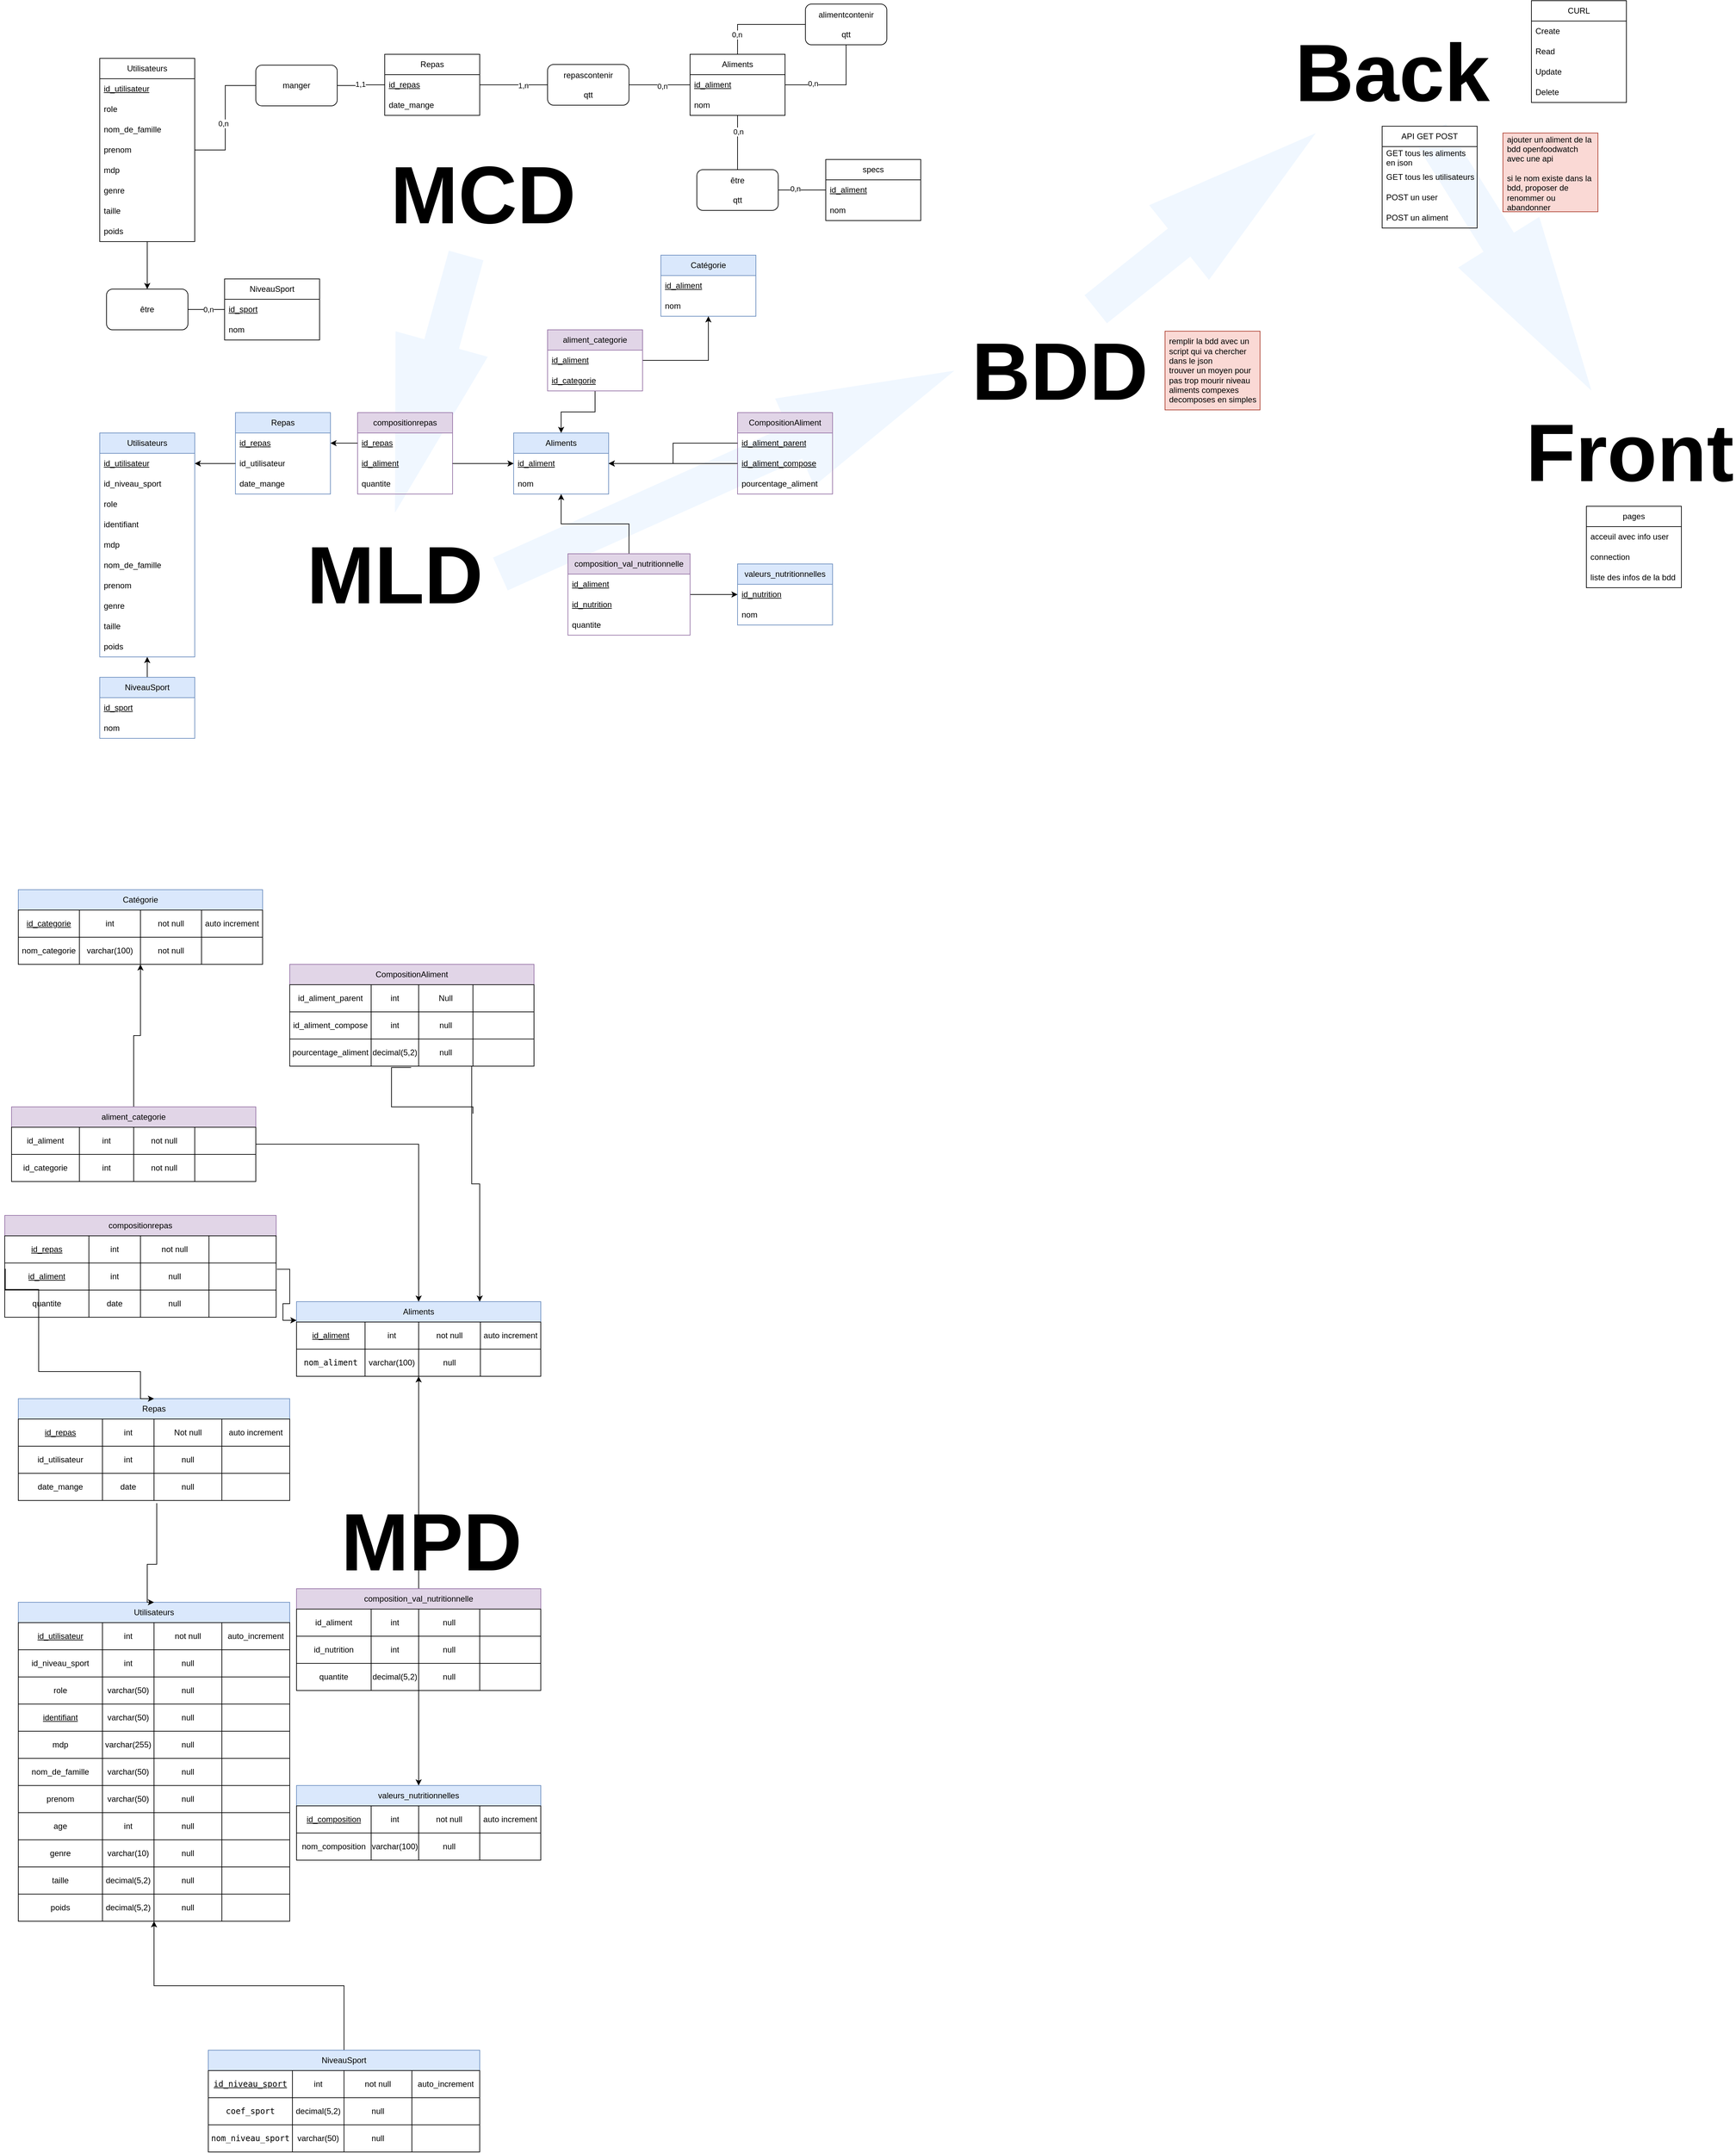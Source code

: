 <mxfile version="22.1.0" type="device">
  <diagram id="Z0xCGGKe95wPUNtXOjTv" name="Page-1">
    <mxGraphModel dx="3411" dy="3352" grid="1" gridSize="10" guides="1" tooltips="1" connect="1" arrows="1" fold="1" page="1" pageScale="1" pageWidth="827" pageHeight="1169" math="0" shadow="0">
      <root>
        <mxCell id="0" />
        <mxCell id="1" parent="0" />
        <mxCell id="43hOhWpeIWbEU6q7UN6R-8" value="" style="shape=flexArrow;endArrow=classic;html=1;rounded=0;width=52.941;endSize=85.635;fillColor=#F0F7FF;strokeColor=none;endWidth=87.128;" parent="1" source="B8DAwCKZ7RdaNlvgtHEw-5" target="43hOhWpeIWbEU6q7UN6R-1" edge="1">
          <mxGeometry width="50" height="50" relative="1" as="geometry">
            <mxPoint x="2400" y="-501" as="sourcePoint" />
            <mxPoint x="2725" y="-761" as="targetPoint" />
          </mxGeometry>
        </mxCell>
        <mxCell id="B8DAwCKZ7RdaNlvgtHEw-4" value="" style="shape=flexArrow;endArrow=classic;html=1;rounded=0;width=52.941;endSize=85.635;entryX=0;entryY=0.5;entryDx=0;entryDy=0;fillColor=#F0F7FF;strokeColor=none;endWidth=87.128;exitX=1;exitY=0.5;exitDx=0;exitDy=0;" parent="1" source="s5ShgJya0dwuhwNrG17C-187" target="B8DAwCKZ7RdaNlvgtHEw-1" edge="1">
          <mxGeometry width="50" height="50" relative="1" as="geometry">
            <mxPoint x="1015" y="-515" as="sourcePoint" />
            <mxPoint x="910" y="-135" as="targetPoint" />
          </mxGeometry>
        </mxCell>
        <mxCell id="B8DAwCKZ7RdaNlvgtHEw-3" value="" style="shape=flexArrow;endArrow=classic;html=1;rounded=0;width=52.941;endSize=85.635;entryX=0.5;entryY=0;entryDx=0;entryDy=0;fillColor=#F0F7FF;strokeColor=none;endWidth=87.128;" parent="1" source="s5ShgJya0dwuhwNrG17C-185" target="s5ShgJya0dwuhwNrG17C-187" edge="1">
          <mxGeometry width="50" height="50" relative="1" as="geometry">
            <mxPoint x="1170" y="-615" as="sourcePoint" />
            <mxPoint x="1220" y="-665" as="targetPoint" />
          </mxGeometry>
        </mxCell>
        <mxCell id="s5ShgJya0dwuhwNrG17C-5" value="Aliments" style="swimlane;fontStyle=0;childLayout=stackLayout;horizontal=1;startSize=30;horizontalStack=0;resizeParent=1;resizeParentMax=0;resizeLast=0;collapsible=1;marginBottom=0;whiteSpace=wrap;html=1;fillColor=#dae8fc;strokeColor=#6c8ebf;" parent="1" vertex="1">
          <mxGeometry x="780" y="-493" width="140" height="90" as="geometry" />
        </mxCell>
        <mxCell id="s5ShgJya0dwuhwNrG17C-6" value="id_aliment" style="text;strokeColor=none;fillColor=none;align=left;verticalAlign=middle;spacingLeft=4;spacingRight=4;overflow=hidden;points=[[0,0.5],[1,0.5]];portConstraint=eastwest;rotatable=0;whiteSpace=wrap;html=1;fontStyle=4" parent="s5ShgJya0dwuhwNrG17C-5" vertex="1">
          <mxGeometry y="30" width="140" height="30" as="geometry" />
        </mxCell>
        <mxCell id="s5ShgJya0dwuhwNrG17C-9" value="nom" style="text;strokeColor=none;fillColor=none;align=left;verticalAlign=middle;spacingLeft=4;spacingRight=4;overflow=hidden;points=[[0,0.5],[1,0.5]];portConstraint=eastwest;rotatable=0;whiteSpace=wrap;html=1;" parent="s5ShgJya0dwuhwNrG17C-5" vertex="1">
          <mxGeometry y="60" width="140" height="30" as="geometry" />
        </mxCell>
        <mxCell id="s5ShgJya0dwuhwNrG17C-19" value="Utilisateurs" style="swimlane;fontStyle=0;childLayout=stackLayout;horizontal=1;startSize=30;horizontalStack=0;resizeParent=1;resizeParentMax=0;resizeLast=0;collapsible=1;marginBottom=0;whiteSpace=wrap;html=1;fillColor=#dae8fc;strokeColor=#6c8ebf;" parent="1" vertex="1">
          <mxGeometry x="170" y="-493" width="140" height="330" as="geometry" />
        </mxCell>
        <mxCell id="s5ShgJya0dwuhwNrG17C-20" value="id_utilisateur" style="text;strokeColor=none;fillColor=none;align=left;verticalAlign=middle;spacingLeft=4;spacingRight=4;overflow=hidden;points=[[0,0.5],[1,0.5]];portConstraint=eastwest;rotatable=0;whiteSpace=wrap;html=1;fontStyle=4" parent="s5ShgJya0dwuhwNrG17C-19" vertex="1">
          <mxGeometry y="30" width="140" height="30" as="geometry" />
        </mxCell>
        <mxCell id="s5ShgJya0dwuhwNrG17C-21" value="id_niveau_sport" style="text;strokeColor=none;fillColor=none;align=left;verticalAlign=middle;spacingLeft=4;spacingRight=4;overflow=hidden;points=[[0,0.5],[1,0.5]];portConstraint=eastwest;rotatable=0;whiteSpace=wrap;html=1;fontStyle=0" parent="s5ShgJya0dwuhwNrG17C-19" vertex="1">
          <mxGeometry y="60" width="140" height="30" as="geometry" />
        </mxCell>
        <mxCell id="B8DAwCKZ7RdaNlvgtHEw-14" value="role" style="text;strokeColor=none;fillColor=none;align=left;verticalAlign=middle;spacingLeft=4;spacingRight=4;overflow=hidden;points=[[0,0.5],[1,0.5]];portConstraint=eastwest;rotatable=0;whiteSpace=wrap;html=1;fontStyle=0" parent="s5ShgJya0dwuhwNrG17C-19" vertex="1">
          <mxGeometry y="90" width="140" height="30" as="geometry" />
        </mxCell>
        <mxCell id="B8DAwCKZ7RdaNlvgtHEw-15" value="identifiant" style="text;strokeColor=none;fillColor=none;align=left;verticalAlign=middle;spacingLeft=4;spacingRight=4;overflow=hidden;points=[[0,0.5],[1,0.5]];portConstraint=eastwest;rotatable=0;whiteSpace=wrap;html=1;fontStyle=0" parent="s5ShgJya0dwuhwNrG17C-19" vertex="1">
          <mxGeometry y="120" width="140" height="30" as="geometry" />
        </mxCell>
        <mxCell id="s5ShgJya0dwuhwNrG17C-24" value="mdp" style="text;strokeColor=none;fillColor=none;align=left;verticalAlign=middle;spacingLeft=4;spacingRight=4;overflow=hidden;points=[[0,0.5],[1,0.5]];portConstraint=eastwest;rotatable=0;whiteSpace=wrap;html=1;fontStyle=0" parent="s5ShgJya0dwuhwNrG17C-19" vertex="1">
          <mxGeometry y="150" width="140" height="30" as="geometry" />
        </mxCell>
        <mxCell id="s5ShgJya0dwuhwNrG17C-22" value="nom_de_famille" style="text;strokeColor=none;fillColor=none;align=left;verticalAlign=middle;spacingLeft=4;spacingRight=4;overflow=hidden;points=[[0,0.5],[1,0.5]];portConstraint=eastwest;rotatable=0;whiteSpace=wrap;html=1;fontStyle=0" parent="s5ShgJya0dwuhwNrG17C-19" vertex="1">
          <mxGeometry y="180" width="140" height="30" as="geometry" />
        </mxCell>
        <mxCell id="s5ShgJya0dwuhwNrG17C-23" value="prenom" style="text;strokeColor=none;fillColor=none;align=left;verticalAlign=middle;spacingLeft=4;spacingRight=4;overflow=hidden;points=[[0,0.5],[1,0.5]];portConstraint=eastwest;rotatable=0;whiteSpace=wrap;html=1;fontStyle=0" parent="s5ShgJya0dwuhwNrG17C-19" vertex="1">
          <mxGeometry y="210" width="140" height="30" as="geometry" />
        </mxCell>
        <mxCell id="s5ShgJya0dwuhwNrG17C-25" value="genre" style="text;strokeColor=none;fillColor=none;align=left;verticalAlign=middle;spacingLeft=4;spacingRight=4;overflow=hidden;points=[[0,0.5],[1,0.5]];portConstraint=eastwest;rotatable=0;whiteSpace=wrap;html=1;fontStyle=0" parent="s5ShgJya0dwuhwNrG17C-19" vertex="1">
          <mxGeometry y="240" width="140" height="30" as="geometry" />
        </mxCell>
        <mxCell id="s5ShgJya0dwuhwNrG17C-26" value="taille" style="text;strokeColor=none;fillColor=none;align=left;verticalAlign=middle;spacingLeft=4;spacingRight=4;overflow=hidden;points=[[0,0.5],[1,0.5]];portConstraint=eastwest;rotatable=0;whiteSpace=wrap;html=1;fontStyle=0" parent="s5ShgJya0dwuhwNrG17C-19" vertex="1">
          <mxGeometry y="270" width="140" height="30" as="geometry" />
        </mxCell>
        <mxCell id="s5ShgJya0dwuhwNrG17C-27" value="poids" style="text;strokeColor=none;fillColor=none;align=left;verticalAlign=middle;spacingLeft=4;spacingRight=4;overflow=hidden;points=[[0,0.5],[1,0.5]];portConstraint=eastwest;rotatable=0;whiteSpace=wrap;html=1;fontStyle=0" parent="s5ShgJya0dwuhwNrG17C-19" vertex="1">
          <mxGeometry y="300" width="140" height="30" as="geometry" />
        </mxCell>
        <mxCell id="s5ShgJya0dwuhwNrG17C-29" value="CompositionAliment" style="swimlane;fontStyle=0;childLayout=stackLayout;horizontal=1;startSize=30;horizontalStack=0;resizeParent=1;resizeParentMax=0;resizeLast=0;collapsible=1;marginBottom=0;whiteSpace=wrap;html=1;fillColor=#e1d5e7;strokeColor=#9673a6;" parent="1" vertex="1">
          <mxGeometry x="1110" y="-523" width="140" height="120" as="geometry" />
        </mxCell>
        <mxCell id="s5ShgJya0dwuhwNrG17C-30" value="id_aliment_parent" style="text;strokeColor=none;fillColor=none;align=left;verticalAlign=middle;spacingLeft=4;spacingRight=4;overflow=hidden;points=[[0,0.5],[1,0.5]];portConstraint=eastwest;rotatable=0;whiteSpace=wrap;html=1;fontStyle=4" parent="s5ShgJya0dwuhwNrG17C-29" vertex="1">
          <mxGeometry y="30" width="140" height="30" as="geometry" />
        </mxCell>
        <mxCell id="s5ShgJya0dwuhwNrG17C-31" value="id_aliment_compose" style="text;strokeColor=none;fillColor=none;align=left;verticalAlign=middle;spacingLeft=4;spacingRight=4;overflow=hidden;points=[[0,0.5],[1,0.5]];portConstraint=eastwest;rotatable=0;whiteSpace=wrap;html=1;fontStyle=4" parent="s5ShgJya0dwuhwNrG17C-29" vertex="1">
          <mxGeometry y="60" width="140" height="30" as="geometry" />
        </mxCell>
        <mxCell id="s5ShgJya0dwuhwNrG17C-32" value="pourcentage_aliment" style="text;strokeColor=none;fillColor=none;align=left;verticalAlign=middle;spacingLeft=4;spacingRight=4;overflow=hidden;points=[[0,0.5],[1,0.5]];portConstraint=eastwest;rotatable=0;whiteSpace=wrap;html=1;fontStyle=0" parent="s5ShgJya0dwuhwNrG17C-29" vertex="1">
          <mxGeometry y="90" width="140" height="30" as="geometry" />
        </mxCell>
        <mxCell id="s5ShgJya0dwuhwNrG17C-33" style="edgeStyle=orthogonalEdgeStyle;rounded=0;orthogonalLoop=1;jettySize=auto;html=1;" parent="1" source="s5ShgJya0dwuhwNrG17C-31" target="s5ShgJya0dwuhwNrG17C-6" edge="1">
          <mxGeometry relative="1" as="geometry" />
        </mxCell>
        <mxCell id="s5ShgJya0dwuhwNrG17C-34" style="edgeStyle=orthogonalEdgeStyle;rounded=0;orthogonalLoop=1;jettySize=auto;html=1;" parent="1" source="s5ShgJya0dwuhwNrG17C-30" target="s5ShgJya0dwuhwNrG17C-6" edge="1">
          <mxGeometry relative="1" as="geometry" />
        </mxCell>
        <mxCell id="s5ShgJya0dwuhwNrG17C-35" value="Repas" style="swimlane;fontStyle=0;childLayout=stackLayout;horizontal=1;startSize=30;horizontalStack=0;resizeParent=1;resizeParentMax=0;resizeLast=0;collapsible=1;marginBottom=0;whiteSpace=wrap;html=1;fillColor=#dae8fc;strokeColor=#6c8ebf;" parent="1" vertex="1">
          <mxGeometry x="370" y="-523" width="140" height="120" as="geometry" />
        </mxCell>
        <mxCell id="s5ShgJya0dwuhwNrG17C-36" value="id_repas" style="text;strokeColor=none;fillColor=none;align=left;verticalAlign=middle;spacingLeft=4;spacingRight=4;overflow=hidden;points=[[0,0.5],[1,0.5]];portConstraint=eastwest;rotatable=0;whiteSpace=wrap;html=1;fontStyle=4" parent="s5ShgJya0dwuhwNrG17C-35" vertex="1">
          <mxGeometry y="30" width="140" height="30" as="geometry" />
        </mxCell>
        <mxCell id="s5ShgJya0dwuhwNrG17C-37" value="id_utilisateur" style="text;strokeColor=none;fillColor=none;align=left;verticalAlign=middle;spacingLeft=4;spacingRight=4;overflow=hidden;points=[[0,0.5],[1,0.5]];portConstraint=eastwest;rotatable=0;whiteSpace=wrap;html=1;fontStyle=0" parent="s5ShgJya0dwuhwNrG17C-35" vertex="1">
          <mxGeometry y="60" width="140" height="30" as="geometry" />
        </mxCell>
        <mxCell id="s5ShgJya0dwuhwNrG17C-38" value="date_mange" style="text;strokeColor=none;fillColor=none;align=left;verticalAlign=middle;spacingLeft=4;spacingRight=4;overflow=hidden;points=[[0,0.5],[1,0.5]];portConstraint=eastwest;rotatable=0;whiteSpace=wrap;html=1;fontStyle=0" parent="s5ShgJya0dwuhwNrG17C-35" vertex="1">
          <mxGeometry y="90" width="140" height="30" as="geometry" />
        </mxCell>
        <mxCell id="s5ShgJya0dwuhwNrG17C-40" style="edgeStyle=orthogonalEdgeStyle;rounded=0;orthogonalLoop=1;jettySize=auto;html=1;" parent="1" source="s5ShgJya0dwuhwNrG17C-37" target="s5ShgJya0dwuhwNrG17C-20" edge="1">
          <mxGeometry relative="1" as="geometry" />
        </mxCell>
        <mxCell id="s5ShgJya0dwuhwNrG17C-41" value="compositionrepas" style="swimlane;fontStyle=0;childLayout=stackLayout;horizontal=1;startSize=30;horizontalStack=0;resizeParent=1;resizeParentMax=0;resizeLast=0;collapsible=1;marginBottom=0;whiteSpace=wrap;html=1;fillColor=#e1d5e7;strokeColor=#9673a6;" parent="1" vertex="1">
          <mxGeometry x="550" y="-523" width="140" height="120" as="geometry" />
        </mxCell>
        <mxCell id="s5ShgJya0dwuhwNrG17C-42" value="id_repas" style="text;strokeColor=none;fillColor=none;align=left;verticalAlign=middle;spacingLeft=4;spacingRight=4;overflow=hidden;points=[[0,0.5],[1,0.5]];portConstraint=eastwest;rotatable=0;whiteSpace=wrap;html=1;fontStyle=4" parent="s5ShgJya0dwuhwNrG17C-41" vertex="1">
          <mxGeometry y="30" width="140" height="30" as="geometry" />
        </mxCell>
        <mxCell id="s5ShgJya0dwuhwNrG17C-43" value="id_aliment" style="text;strokeColor=none;fillColor=none;align=left;verticalAlign=middle;spacingLeft=4;spacingRight=4;overflow=hidden;points=[[0,0.5],[1,0.5]];portConstraint=eastwest;rotatable=0;whiteSpace=wrap;html=1;fontStyle=4" parent="s5ShgJya0dwuhwNrG17C-41" vertex="1">
          <mxGeometry y="60" width="140" height="30" as="geometry" />
        </mxCell>
        <mxCell id="s5ShgJya0dwuhwNrG17C-44" value="quantite" style="text;strokeColor=none;fillColor=none;align=left;verticalAlign=middle;spacingLeft=4;spacingRight=4;overflow=hidden;points=[[0,0.5],[1,0.5]];portConstraint=eastwest;rotatable=0;whiteSpace=wrap;html=1;fontStyle=0" parent="s5ShgJya0dwuhwNrG17C-41" vertex="1">
          <mxGeometry y="90" width="140" height="30" as="geometry" />
        </mxCell>
        <mxCell id="s5ShgJya0dwuhwNrG17C-45" style="edgeStyle=orthogonalEdgeStyle;rounded=0;orthogonalLoop=1;jettySize=auto;html=1;" parent="1" source="s5ShgJya0dwuhwNrG17C-42" target="s5ShgJya0dwuhwNrG17C-36" edge="1">
          <mxGeometry relative="1" as="geometry" />
        </mxCell>
        <mxCell id="s5ShgJya0dwuhwNrG17C-46" style="edgeStyle=orthogonalEdgeStyle;rounded=0;orthogonalLoop=1;jettySize=auto;html=1;" parent="1" source="s5ShgJya0dwuhwNrG17C-43" target="s5ShgJya0dwuhwNrG17C-6" edge="1">
          <mxGeometry relative="1" as="geometry" />
        </mxCell>
        <mxCell id="s5ShgJya0dwuhwNrG17C-201" style="edgeStyle=orthogonalEdgeStyle;rounded=0;orthogonalLoop=1;jettySize=auto;html=1;endArrow=none;endFill=0;" parent="1" source="s5ShgJya0dwuhwNrG17C-222" target="s5ShgJya0dwuhwNrG17C-200" edge="1">
          <mxGeometry relative="1" as="geometry">
            <mxPoint x="900" y="-666" as="sourcePoint" />
          </mxGeometry>
        </mxCell>
        <mxCell id="s5ShgJya0dwuhwNrG17C-205" value="0,n" style="edgeLabel;html=1;align=center;verticalAlign=middle;resizable=0;points=[];" parent="s5ShgJya0dwuhwNrG17C-201" vertex="1" connectable="0">
          <mxGeometry x="-0.417" y="1" relative="1" as="geometry">
            <mxPoint as="offset" />
          </mxGeometry>
        </mxCell>
        <mxCell id="s5ShgJya0dwuhwNrG17C-173" style="edgeStyle=orthogonalEdgeStyle;rounded=0;orthogonalLoop=1;jettySize=auto;html=1;endArrow=none;endFill=0;" parent="1" source="s5ShgJya0dwuhwNrG17C-137" target="s5ShgJya0dwuhwNrG17C-170" edge="1">
          <mxGeometry relative="1" as="geometry" />
        </mxCell>
        <mxCell id="s5ShgJya0dwuhwNrG17C-175" value="0,n" style="edgeLabel;html=1;align=center;verticalAlign=middle;resizable=0;points=[];" parent="s5ShgJya0dwuhwNrG17C-173" vertex="1" connectable="0">
          <mxGeometry x="-0.086" y="3" relative="1" as="geometry">
            <mxPoint as="offset" />
          </mxGeometry>
        </mxCell>
        <mxCell id="s5ShgJya0dwuhwNrG17C-288" style="edgeStyle=orthogonalEdgeStyle;rounded=0;orthogonalLoop=1;jettySize=auto;html=1;" parent="1" source="s5ShgJya0dwuhwNrG17C-137" target="s5ShgJya0dwuhwNrG17C-271" edge="1">
          <mxGeometry relative="1" as="geometry" />
        </mxCell>
        <mxCell id="s5ShgJya0dwuhwNrG17C-137" value="Utilisateurs" style="swimlane;fontStyle=0;childLayout=stackLayout;horizontal=1;startSize=30;horizontalStack=0;resizeParent=1;resizeParentMax=0;resizeLast=0;collapsible=1;marginBottom=0;whiteSpace=wrap;html=1;" parent="1" vertex="1">
          <mxGeometry x="170" y="-1045" width="140" height="270" as="geometry" />
        </mxCell>
        <mxCell id="s5ShgJya0dwuhwNrG17C-138" value="id_utilisateur" style="text;strokeColor=none;fillColor=none;align=left;verticalAlign=middle;spacingLeft=4;spacingRight=4;overflow=hidden;points=[[0,0.5],[1,0.5]];portConstraint=eastwest;rotatable=0;whiteSpace=wrap;html=1;fontStyle=4" parent="s5ShgJya0dwuhwNrG17C-137" vertex="1">
          <mxGeometry y="30" width="140" height="30" as="geometry" />
        </mxCell>
        <mxCell id="s5ShgJya0dwuhwNrG17C-139" value="role" style="text;strokeColor=none;fillColor=none;align=left;verticalAlign=middle;spacingLeft=4;spacingRight=4;overflow=hidden;points=[[0,0.5],[1,0.5]];portConstraint=eastwest;rotatable=0;whiteSpace=wrap;html=1;fontStyle=0" parent="s5ShgJya0dwuhwNrG17C-137" vertex="1">
          <mxGeometry y="60" width="140" height="30" as="geometry" />
        </mxCell>
        <mxCell id="s5ShgJya0dwuhwNrG17C-140" value="nom_de_famille" style="text;strokeColor=none;fillColor=none;align=left;verticalAlign=middle;spacingLeft=4;spacingRight=4;overflow=hidden;points=[[0,0.5],[1,0.5]];portConstraint=eastwest;rotatable=0;whiteSpace=wrap;html=1;fontStyle=0" parent="s5ShgJya0dwuhwNrG17C-137" vertex="1">
          <mxGeometry y="90" width="140" height="30" as="geometry" />
        </mxCell>
        <mxCell id="s5ShgJya0dwuhwNrG17C-141" value="prenom" style="text;strokeColor=none;fillColor=none;align=left;verticalAlign=middle;spacingLeft=4;spacingRight=4;overflow=hidden;points=[[0,0.5],[1,0.5]];portConstraint=eastwest;rotatable=0;whiteSpace=wrap;html=1;fontStyle=0" parent="s5ShgJya0dwuhwNrG17C-137" vertex="1">
          <mxGeometry y="120" width="140" height="30" as="geometry" />
        </mxCell>
        <mxCell id="s5ShgJya0dwuhwNrG17C-142" value="mdp" style="text;strokeColor=none;fillColor=none;align=left;verticalAlign=middle;spacingLeft=4;spacingRight=4;overflow=hidden;points=[[0,0.5],[1,0.5]];portConstraint=eastwest;rotatable=0;whiteSpace=wrap;html=1;fontStyle=0" parent="s5ShgJya0dwuhwNrG17C-137" vertex="1">
          <mxGeometry y="150" width="140" height="30" as="geometry" />
        </mxCell>
        <mxCell id="s5ShgJya0dwuhwNrG17C-143" value="genre" style="text;strokeColor=none;fillColor=none;align=left;verticalAlign=middle;spacingLeft=4;spacingRight=4;overflow=hidden;points=[[0,0.5],[1,0.5]];portConstraint=eastwest;rotatable=0;whiteSpace=wrap;html=1;fontStyle=0" parent="s5ShgJya0dwuhwNrG17C-137" vertex="1">
          <mxGeometry y="180" width="140" height="30" as="geometry" />
        </mxCell>
        <mxCell id="s5ShgJya0dwuhwNrG17C-144" value="taille" style="text;strokeColor=none;fillColor=none;align=left;verticalAlign=middle;spacingLeft=4;spacingRight=4;overflow=hidden;points=[[0,0.5],[1,0.5]];portConstraint=eastwest;rotatable=0;whiteSpace=wrap;html=1;fontStyle=0" parent="s5ShgJya0dwuhwNrG17C-137" vertex="1">
          <mxGeometry y="210" width="140" height="30" as="geometry" />
        </mxCell>
        <mxCell id="s5ShgJya0dwuhwNrG17C-145" value="poids" style="text;strokeColor=none;fillColor=none;align=left;verticalAlign=middle;spacingLeft=4;spacingRight=4;overflow=hidden;points=[[0,0.5],[1,0.5]];portConstraint=eastwest;rotatable=0;whiteSpace=wrap;html=1;fontStyle=0" parent="s5ShgJya0dwuhwNrG17C-137" vertex="1">
          <mxGeometry y="240" width="140" height="30" as="geometry" />
        </mxCell>
        <mxCell id="s5ShgJya0dwuhwNrG17C-181" style="edgeStyle=orthogonalEdgeStyle;rounded=0;orthogonalLoop=1;jettySize=auto;html=1;endArrow=none;endFill=0;" parent="1" source="s5ShgJya0dwuhwNrG17C-153" target="s5ShgJya0dwuhwNrG17C-164" edge="1">
          <mxGeometry relative="1" as="geometry" />
        </mxCell>
        <mxCell id="s5ShgJya0dwuhwNrG17C-182" value="1,n" style="edgeLabel;html=1;align=center;verticalAlign=middle;resizable=0;points=[];" parent="s5ShgJya0dwuhwNrG17C-181" vertex="1" connectable="0">
          <mxGeometry x="0.266" y="-1" relative="1" as="geometry">
            <mxPoint as="offset" />
          </mxGeometry>
        </mxCell>
        <mxCell id="s5ShgJya0dwuhwNrG17C-153" value="Repas" style="swimlane;fontStyle=0;childLayout=stackLayout;horizontal=1;startSize=30;horizontalStack=0;resizeParent=1;resizeParentMax=0;resizeLast=0;collapsible=1;marginBottom=0;whiteSpace=wrap;html=1;" parent="1" vertex="1">
          <mxGeometry x="590" y="-1051" width="140" height="90" as="geometry" />
        </mxCell>
        <mxCell id="s5ShgJya0dwuhwNrG17C-154" value="id_repas" style="text;strokeColor=none;fillColor=none;align=left;verticalAlign=middle;spacingLeft=4;spacingRight=4;overflow=hidden;points=[[0,0.5],[1,0.5]];portConstraint=eastwest;rotatable=0;whiteSpace=wrap;html=1;fontStyle=4" parent="s5ShgJya0dwuhwNrG17C-153" vertex="1">
          <mxGeometry y="30" width="140" height="30" as="geometry" />
        </mxCell>
        <mxCell id="s5ShgJya0dwuhwNrG17C-156" value="date_mange" style="text;strokeColor=none;fillColor=none;align=left;verticalAlign=middle;spacingLeft=4;spacingRight=4;overflow=hidden;points=[[0,0.5],[1,0.5]];portConstraint=eastwest;rotatable=0;whiteSpace=wrap;html=1;fontStyle=0" parent="s5ShgJya0dwuhwNrG17C-153" vertex="1">
          <mxGeometry y="60" width="140" height="30" as="geometry" />
        </mxCell>
        <mxCell id="s5ShgJya0dwuhwNrG17C-225" style="edgeStyle=orthogonalEdgeStyle;rounded=0;orthogonalLoop=1;jettySize=auto;html=1;endArrow=none;endFill=0;" parent="1" source="s5ShgJya0dwuhwNrG17C-164" target="s5ShgJya0dwuhwNrG17C-222" edge="1">
          <mxGeometry relative="1" as="geometry">
            <mxPoint x="1070" y="-1006" as="targetPoint" />
          </mxGeometry>
        </mxCell>
        <mxCell id="s5ShgJya0dwuhwNrG17C-226" value="0,n" style="edgeLabel;html=1;align=center;verticalAlign=middle;resizable=0;points=[];" parent="s5ShgJya0dwuhwNrG17C-225" vertex="1" connectable="0">
          <mxGeometry x="0.084" y="-2" relative="1" as="geometry">
            <mxPoint as="offset" />
          </mxGeometry>
        </mxCell>
        <mxCell id="s5ShgJya0dwuhwNrG17C-164" value="repascontenir&lt;br&gt;&lt;br&gt;qtt" style="rounded=1;whiteSpace=wrap;html=1;" parent="1" vertex="1">
          <mxGeometry x="830" y="-1036" width="120" height="60" as="geometry" />
        </mxCell>
        <mxCell id="s5ShgJya0dwuhwNrG17C-174" style="edgeStyle=orthogonalEdgeStyle;rounded=0;orthogonalLoop=1;jettySize=auto;html=1;endArrow=none;endFill=0;" parent="1" source="s5ShgJya0dwuhwNrG17C-170" target="s5ShgJya0dwuhwNrG17C-153" edge="1">
          <mxGeometry relative="1" as="geometry" />
        </mxCell>
        <mxCell id="s5ShgJya0dwuhwNrG17C-176" value="1,1" style="edgeLabel;html=1;align=center;verticalAlign=middle;resizable=0;points=[];" parent="s5ShgJya0dwuhwNrG17C-174" vertex="1" connectable="0">
          <mxGeometry x="-0.051" y="2" relative="1" as="geometry">
            <mxPoint as="offset" />
          </mxGeometry>
        </mxCell>
        <mxCell id="s5ShgJya0dwuhwNrG17C-170" value="manger" style="rounded=1;whiteSpace=wrap;html=1;" parent="1" vertex="1">
          <mxGeometry x="400" y="-1035" width="120" height="60" as="geometry" />
        </mxCell>
        <mxCell id="s5ShgJya0dwuhwNrG17C-185" value="&lt;b&gt;&lt;font style=&quot;font-size: 120px;&quot;&gt;MCD&lt;/font&gt;&lt;/b&gt;" style="text;html=1;strokeColor=none;fillColor=none;align=center;verticalAlign=middle;whiteSpace=wrap;rounded=0;" parent="1" vertex="1">
          <mxGeometry x="580" y="-935" width="310" height="180" as="geometry" />
        </mxCell>
        <mxCell id="s5ShgJya0dwuhwNrG17C-187" value="&lt;b&gt;&lt;font style=&quot;font-size: 120px;&quot;&gt;MLD&lt;/font&gt;&lt;/b&gt;" style="text;html=1;strokeColor=none;fillColor=none;align=center;verticalAlign=middle;whiteSpace=wrap;rounded=0;" parent="1" vertex="1">
          <mxGeometry x="450" y="-375" width="310" height="180" as="geometry" />
        </mxCell>
        <mxCell id="s5ShgJya0dwuhwNrG17C-194" value="specs" style="swimlane;fontStyle=0;childLayout=stackLayout;horizontal=1;startSize=30;horizontalStack=0;resizeParent=1;resizeParentMax=0;resizeLast=0;collapsible=1;marginBottom=0;whiteSpace=wrap;html=1;" parent="1" vertex="1">
          <mxGeometry x="1240" y="-896" width="140" height="90" as="geometry" />
        </mxCell>
        <mxCell id="s5ShgJya0dwuhwNrG17C-195" value="id_aliment" style="text;strokeColor=none;fillColor=none;align=left;verticalAlign=middle;spacingLeft=4;spacingRight=4;overflow=hidden;points=[[0,0.5],[1,0.5]];portConstraint=eastwest;rotatable=0;whiteSpace=wrap;html=1;fontStyle=4" parent="s5ShgJya0dwuhwNrG17C-194" vertex="1">
          <mxGeometry y="30" width="140" height="30" as="geometry" />
        </mxCell>
        <mxCell id="s5ShgJya0dwuhwNrG17C-196" value="nom" style="text;strokeColor=none;fillColor=none;align=left;verticalAlign=middle;spacingLeft=4;spacingRight=4;overflow=hidden;points=[[0,0.5],[1,0.5]];portConstraint=eastwest;rotatable=0;whiteSpace=wrap;html=1;" parent="s5ShgJya0dwuhwNrG17C-194" vertex="1">
          <mxGeometry y="60" width="140" height="30" as="geometry" />
        </mxCell>
        <mxCell id="s5ShgJya0dwuhwNrG17C-203" style="edgeStyle=orthogonalEdgeStyle;rounded=0;orthogonalLoop=1;jettySize=auto;html=1;endArrow=none;endFill=0;" parent="1" source="s5ShgJya0dwuhwNrG17C-200" target="s5ShgJya0dwuhwNrG17C-194" edge="1">
          <mxGeometry relative="1" as="geometry" />
        </mxCell>
        <mxCell id="s5ShgJya0dwuhwNrG17C-204" value="0,n" style="edgeLabel;html=1;align=center;verticalAlign=middle;resizable=0;points=[];" parent="s5ShgJya0dwuhwNrG17C-203" vertex="1" connectable="0">
          <mxGeometry x="-0.296" y="2" relative="1" as="geometry">
            <mxPoint as="offset" />
          </mxGeometry>
        </mxCell>
        <mxCell id="s5ShgJya0dwuhwNrG17C-200" value="être&lt;br&gt;&lt;br&gt;qtt" style="rounded=1;whiteSpace=wrap;html=1;" parent="1" vertex="1">
          <mxGeometry x="1050" y="-881" width="120" height="60" as="geometry" />
        </mxCell>
        <mxCell id="s5ShgJya0dwuhwNrG17C-206" style="edgeStyle=orthogonalEdgeStyle;rounded=0;orthogonalLoop=1;jettySize=auto;html=1;endArrow=none;endFill=0;" parent="1" source="s5ShgJya0dwuhwNrG17C-222" target="s5ShgJya0dwuhwNrG17C-215" edge="1">
          <mxGeometry relative="1" as="geometry" />
        </mxCell>
        <mxCell id="s5ShgJya0dwuhwNrG17C-207" value="0,n" style="edgeLabel;html=1;align=center;verticalAlign=middle;resizable=0;points=[];" parent="s5ShgJya0dwuhwNrG17C-206" vertex="1" connectable="0">
          <mxGeometry x="-0.454" y="2" relative="1" as="geometry">
            <mxPoint as="offset" />
          </mxGeometry>
        </mxCell>
        <mxCell id="s5ShgJya0dwuhwNrG17C-213" style="edgeStyle=orthogonalEdgeStyle;rounded=0;orthogonalLoop=1;jettySize=auto;html=1;endArrow=none;endFill=0;" parent="1" source="s5ShgJya0dwuhwNrG17C-215" target="s5ShgJya0dwuhwNrG17C-222" edge="1">
          <mxGeometry relative="1" as="geometry" />
        </mxCell>
        <mxCell id="s5ShgJya0dwuhwNrG17C-214" value="0,n" style="edgeLabel;html=1;align=center;verticalAlign=middle;resizable=0;points=[];" parent="s5ShgJya0dwuhwNrG17C-213" vertex="1" connectable="0">
          <mxGeometry x="0.598" y="-1" relative="1" as="geometry">
            <mxPoint as="offset" />
          </mxGeometry>
        </mxCell>
        <mxCell id="s5ShgJya0dwuhwNrG17C-215" value="alimentcontenir&lt;br&gt;&lt;br&gt;qtt" style="rounded=1;whiteSpace=wrap;html=1;" parent="1" vertex="1">
          <mxGeometry x="1210" y="-1125" width="120" height="60" as="geometry" />
        </mxCell>
        <mxCell id="s5ShgJya0dwuhwNrG17C-222" value="Aliments" style="swimlane;fontStyle=0;childLayout=stackLayout;horizontal=1;startSize=30;horizontalStack=0;resizeParent=1;resizeParentMax=0;resizeLast=0;collapsible=1;marginBottom=0;whiteSpace=wrap;html=1;" parent="1" vertex="1">
          <mxGeometry x="1040" y="-1051" width="140" height="90" as="geometry" />
        </mxCell>
        <mxCell id="s5ShgJya0dwuhwNrG17C-235" value="id_aliment" style="text;strokeColor=none;fillColor=none;align=left;verticalAlign=middle;spacingLeft=4;spacingRight=4;overflow=hidden;points=[[0,0.5],[1,0.5]];portConstraint=eastwest;rotatable=0;whiteSpace=wrap;html=1;fontStyle=4" parent="s5ShgJya0dwuhwNrG17C-222" vertex="1">
          <mxGeometry y="30" width="140" height="30" as="geometry" />
        </mxCell>
        <mxCell id="s5ShgJya0dwuhwNrG17C-236" value="nom" style="text;strokeColor=none;fillColor=none;align=left;verticalAlign=middle;spacingLeft=4;spacingRight=4;overflow=hidden;points=[[0,0.5],[1,0.5]];portConstraint=eastwest;rotatable=0;whiteSpace=wrap;html=1;" parent="s5ShgJya0dwuhwNrG17C-222" vertex="1">
          <mxGeometry y="60" width="140" height="30" as="geometry" />
        </mxCell>
        <mxCell id="s5ShgJya0dwuhwNrG17C-266" value="NiveauSport" style="swimlane;fontStyle=0;childLayout=stackLayout;horizontal=1;startSize=30;horizontalStack=0;resizeParent=1;resizeParentMax=0;resizeLast=0;collapsible=1;marginBottom=0;whiteSpace=wrap;html=1;" parent="1" vertex="1">
          <mxGeometry x="354" y="-720" width="140" height="90" as="geometry" />
        </mxCell>
        <mxCell id="s5ShgJya0dwuhwNrG17C-267" value="id_sport" style="text;strokeColor=none;fillColor=none;align=left;verticalAlign=middle;spacingLeft=4;spacingRight=4;overflow=hidden;points=[[0,0.5],[1,0.5]];portConstraint=eastwest;rotatable=0;whiteSpace=wrap;html=1;fontStyle=4" parent="s5ShgJya0dwuhwNrG17C-266" vertex="1">
          <mxGeometry y="30" width="140" height="30" as="geometry" />
        </mxCell>
        <mxCell id="s5ShgJya0dwuhwNrG17C-268" value="nom" style="text;strokeColor=none;fillColor=none;align=left;verticalAlign=middle;spacingLeft=4;spacingRight=4;overflow=hidden;points=[[0,0.5],[1,0.5]];portConstraint=eastwest;rotatable=0;whiteSpace=wrap;html=1;" parent="s5ShgJya0dwuhwNrG17C-266" vertex="1">
          <mxGeometry y="60" width="140" height="30" as="geometry" />
        </mxCell>
        <mxCell id="s5ShgJya0dwuhwNrG17C-269" style="edgeStyle=orthogonalEdgeStyle;rounded=0;orthogonalLoop=1;jettySize=auto;html=1;endArrow=none;endFill=0;" parent="1" source="s5ShgJya0dwuhwNrG17C-271" target="s5ShgJya0dwuhwNrG17C-266" edge="1">
          <mxGeometry relative="1" as="geometry" />
        </mxCell>
        <mxCell id="s5ShgJya0dwuhwNrG17C-270" value="0,n" style="edgeLabel;html=1;align=center;verticalAlign=middle;resizable=0;points=[];" parent="s5ShgJya0dwuhwNrG17C-269" vertex="1" connectable="0">
          <mxGeometry x="-0.296" y="2" relative="1" as="geometry">
            <mxPoint x="11" y="2" as="offset" />
          </mxGeometry>
        </mxCell>
        <mxCell id="s5ShgJya0dwuhwNrG17C-271" value="être" style="rounded=1;whiteSpace=wrap;html=1;" parent="1" vertex="1">
          <mxGeometry x="180.0" y="-705" width="120" height="60" as="geometry" />
        </mxCell>
        <mxCell id="s5ShgJya0dwuhwNrG17C-277" style="edgeStyle=orthogonalEdgeStyle;rounded=0;orthogonalLoop=1;jettySize=auto;html=1;" parent="1" source="s5ShgJya0dwuhwNrG17C-274" target="s5ShgJya0dwuhwNrG17C-19" edge="1">
          <mxGeometry relative="1" as="geometry" />
        </mxCell>
        <mxCell id="s5ShgJya0dwuhwNrG17C-274" value="NiveauSport" style="swimlane;fontStyle=0;childLayout=stackLayout;horizontal=1;startSize=30;horizontalStack=0;resizeParent=1;resizeParentMax=0;resizeLast=0;collapsible=1;marginBottom=0;whiteSpace=wrap;html=1;fillColor=#dae8fc;strokeColor=#6c8ebf;" parent="1" vertex="1">
          <mxGeometry x="170" y="-133" width="140" height="90" as="geometry" />
        </mxCell>
        <mxCell id="s5ShgJya0dwuhwNrG17C-275" value="id_sport" style="text;strokeColor=none;fillColor=none;align=left;verticalAlign=middle;spacingLeft=4;spacingRight=4;overflow=hidden;points=[[0,0.5],[1,0.5]];portConstraint=eastwest;rotatable=0;whiteSpace=wrap;html=1;fontStyle=4" parent="s5ShgJya0dwuhwNrG17C-274" vertex="1">
          <mxGeometry y="30" width="140" height="30" as="geometry" />
        </mxCell>
        <mxCell id="s5ShgJya0dwuhwNrG17C-276" value="nom" style="text;strokeColor=none;fillColor=none;align=left;verticalAlign=middle;spacingLeft=4;spacingRight=4;overflow=hidden;points=[[0,0.5],[1,0.5]];portConstraint=eastwest;rotatable=0;whiteSpace=wrap;html=1;" parent="s5ShgJya0dwuhwNrG17C-274" vertex="1">
          <mxGeometry y="60" width="140" height="30" as="geometry" />
        </mxCell>
        <mxCell id="s5ShgJya0dwuhwNrG17C-278" value="valeurs_nutritionnelles" style="swimlane;fontStyle=0;childLayout=stackLayout;horizontal=1;startSize=30;horizontalStack=0;resizeParent=1;resizeParentMax=0;resizeLast=0;collapsible=1;marginBottom=0;whiteSpace=wrap;html=1;fillColor=#dae8fc;strokeColor=#6c8ebf;" parent="1" vertex="1">
          <mxGeometry x="1110" y="-300" width="140" height="90" as="geometry" />
        </mxCell>
        <mxCell id="s5ShgJya0dwuhwNrG17C-279" value="id_nutrition" style="text;strokeColor=none;fillColor=none;align=left;verticalAlign=middle;spacingLeft=4;spacingRight=4;overflow=hidden;points=[[0,0.5],[1,0.5]];portConstraint=eastwest;rotatable=0;whiteSpace=wrap;html=1;fontStyle=4" parent="s5ShgJya0dwuhwNrG17C-278" vertex="1">
          <mxGeometry y="30" width="140" height="30" as="geometry" />
        </mxCell>
        <mxCell id="s5ShgJya0dwuhwNrG17C-280" value="nom" style="text;strokeColor=none;fillColor=none;align=left;verticalAlign=middle;spacingLeft=4;spacingRight=4;overflow=hidden;points=[[0,0.5],[1,0.5]];portConstraint=eastwest;rotatable=0;whiteSpace=wrap;html=1;" parent="s5ShgJya0dwuhwNrG17C-278" vertex="1">
          <mxGeometry y="60" width="140" height="30" as="geometry" />
        </mxCell>
        <mxCell id="s5ShgJya0dwuhwNrG17C-286" style="edgeStyle=orthogonalEdgeStyle;rounded=0;orthogonalLoop=1;jettySize=auto;html=1;" parent="1" source="s5ShgJya0dwuhwNrG17C-281" target="s5ShgJya0dwuhwNrG17C-278" edge="1">
          <mxGeometry relative="1" as="geometry" />
        </mxCell>
        <mxCell id="s5ShgJya0dwuhwNrG17C-287" style="edgeStyle=orthogonalEdgeStyle;rounded=0;orthogonalLoop=1;jettySize=auto;html=1;" parent="1" source="s5ShgJya0dwuhwNrG17C-281" target="s5ShgJya0dwuhwNrG17C-5" edge="1">
          <mxGeometry relative="1" as="geometry" />
        </mxCell>
        <mxCell id="s5ShgJya0dwuhwNrG17C-281" value="composition_val_nutritionnelle" style="swimlane;fontStyle=0;childLayout=stackLayout;horizontal=1;startSize=30;horizontalStack=0;resizeParent=1;resizeParentMax=0;resizeLast=0;collapsible=1;marginBottom=0;whiteSpace=wrap;html=1;fillColor=#e1d5e7;strokeColor=#9673a6;" parent="1" vertex="1">
          <mxGeometry x="860" y="-315" width="180" height="120" as="geometry" />
        </mxCell>
        <mxCell id="s5ShgJya0dwuhwNrG17C-283" value="id_aliment" style="text;strokeColor=none;fillColor=none;align=left;verticalAlign=middle;spacingLeft=4;spacingRight=4;overflow=hidden;points=[[0,0.5],[1,0.5]];portConstraint=eastwest;rotatable=0;whiteSpace=wrap;html=1;fontStyle=4" parent="s5ShgJya0dwuhwNrG17C-281" vertex="1">
          <mxGeometry y="30" width="180" height="30" as="geometry" />
        </mxCell>
        <mxCell id="s5ShgJya0dwuhwNrG17C-282" value="id_nutrition" style="text;strokeColor=none;fillColor=none;align=left;verticalAlign=middle;spacingLeft=4;spacingRight=4;overflow=hidden;points=[[0,0.5],[1,0.5]];portConstraint=eastwest;rotatable=0;whiteSpace=wrap;html=1;fontStyle=4" parent="s5ShgJya0dwuhwNrG17C-281" vertex="1">
          <mxGeometry y="60" width="180" height="30" as="geometry" />
        </mxCell>
        <mxCell id="s5ShgJya0dwuhwNrG17C-284" value="quantite" style="text;strokeColor=none;fillColor=none;align=left;verticalAlign=middle;spacingLeft=4;spacingRight=4;overflow=hidden;points=[[0,0.5],[1,0.5]];portConstraint=eastwest;rotatable=0;whiteSpace=wrap;html=1;fontStyle=0" parent="s5ShgJya0dwuhwNrG17C-281" vertex="1">
          <mxGeometry y="90" width="180" height="30" as="geometry" />
        </mxCell>
        <mxCell id="B8DAwCKZ7RdaNlvgtHEw-1" value="&lt;b&gt;&lt;font style=&quot;font-size: 120px;&quot;&gt;BDD&lt;/font&gt;&lt;/b&gt;" style="text;html=1;strokeColor=none;fillColor=none;align=center;verticalAlign=middle;whiteSpace=wrap;rounded=0;" parent="1" vertex="1">
          <mxGeometry x="1430" y="-675" width="310" height="180" as="geometry" />
        </mxCell>
        <mxCell id="B8DAwCKZ7RdaNlvgtHEw-5" value="&lt;b&gt;&lt;font style=&quot;font-size: 120px;&quot;&gt;Back&lt;/font&gt;&lt;/b&gt;" style="text;html=1;strokeColor=none;fillColor=none;align=center;verticalAlign=middle;whiteSpace=wrap;rounded=0;" parent="1" vertex="1">
          <mxGeometry x="1920" y="-1115" width="310" height="180" as="geometry" />
        </mxCell>
        <mxCell id="B8DAwCKZ7RdaNlvgtHEw-6" value="" style="shape=flexArrow;endArrow=classic;html=1;rounded=0;width=52.941;endSize=85.635;fillColor=#F0F7FF;strokeColor=none;endWidth=87.128;exitX=0.75;exitY=0;exitDx=0;exitDy=0;" parent="1" target="B8DAwCKZ7RdaNlvgtHEw-5" edge="1">
          <mxGeometry width="50" height="50" relative="1" as="geometry">
            <mxPoint x="1637.5" y="-675" as="sourcePoint" />
            <mxPoint x="2420" y="-905" as="targetPoint" />
          </mxGeometry>
        </mxCell>
        <mxCell id="B8DAwCKZ7RdaNlvgtHEw-9" value="API GET POST" style="swimlane;fontStyle=0;childLayout=stackLayout;horizontal=1;startSize=30;horizontalStack=0;resizeParent=1;resizeParentMax=0;resizeLast=0;collapsible=1;marginBottom=0;whiteSpace=wrap;html=1;" parent="1" vertex="1">
          <mxGeometry x="2060" y="-945" width="140" height="150" as="geometry" />
        </mxCell>
        <mxCell id="B8DAwCKZ7RdaNlvgtHEw-10" value="GET tous les aliments en json" style="text;strokeColor=none;fillColor=none;align=left;verticalAlign=middle;spacingLeft=4;spacingRight=4;overflow=hidden;points=[[0,0.5],[1,0.5]];portConstraint=eastwest;rotatable=0;whiteSpace=wrap;html=1;" parent="B8DAwCKZ7RdaNlvgtHEw-9" vertex="1">
          <mxGeometry y="30" width="140" height="30" as="geometry" />
        </mxCell>
        <mxCell id="B8DAwCKZ7RdaNlvgtHEw-11" value="GET tous les utilisateurs" style="text;strokeColor=none;fillColor=none;align=left;verticalAlign=middle;spacingLeft=4;spacingRight=4;overflow=hidden;points=[[0,0.5],[1,0.5]];portConstraint=eastwest;rotatable=0;whiteSpace=wrap;html=1;" parent="B8DAwCKZ7RdaNlvgtHEw-9" vertex="1">
          <mxGeometry y="60" width="140" height="30" as="geometry" />
        </mxCell>
        <mxCell id="B8DAwCKZ7RdaNlvgtHEw-12" value="POST un user" style="text;strokeColor=none;fillColor=none;align=left;verticalAlign=middle;spacingLeft=4;spacingRight=4;overflow=hidden;points=[[0,0.5],[1,0.5]];portConstraint=eastwest;rotatable=0;whiteSpace=wrap;html=1;" parent="B8DAwCKZ7RdaNlvgtHEw-9" vertex="1">
          <mxGeometry y="90" width="140" height="30" as="geometry" />
        </mxCell>
        <mxCell id="B8DAwCKZ7RdaNlvgtHEw-13" value="POST un aliment" style="text;strokeColor=none;fillColor=none;align=left;verticalAlign=middle;spacingLeft=4;spacingRight=4;overflow=hidden;points=[[0,0.5],[1,0.5]];portConstraint=eastwest;rotatable=0;whiteSpace=wrap;html=1;" parent="B8DAwCKZ7RdaNlvgtHEw-9" vertex="1">
          <mxGeometry y="120" width="140" height="30" as="geometry" />
        </mxCell>
        <mxCell id="B8DAwCKZ7RdaNlvgtHEw-16" value="Catégorie" style="swimlane;fontStyle=0;childLayout=stackLayout;horizontal=1;startSize=30;horizontalStack=0;resizeParent=1;resizeParentMax=0;resizeLast=0;collapsible=1;marginBottom=0;whiteSpace=wrap;html=1;fillColor=#dae8fc;strokeColor=#6c8ebf;" parent="1" vertex="1">
          <mxGeometry x="997" y="-755" width="140" height="90" as="geometry" />
        </mxCell>
        <mxCell id="B8DAwCKZ7RdaNlvgtHEw-17" value="id_aliment" style="text;strokeColor=none;fillColor=none;align=left;verticalAlign=middle;spacingLeft=4;spacingRight=4;overflow=hidden;points=[[0,0.5],[1,0.5]];portConstraint=eastwest;rotatable=0;whiteSpace=wrap;html=1;fontStyle=4" parent="B8DAwCKZ7RdaNlvgtHEw-16" vertex="1">
          <mxGeometry y="30" width="140" height="30" as="geometry" />
        </mxCell>
        <mxCell id="B8DAwCKZ7RdaNlvgtHEw-18" value="nom" style="text;strokeColor=none;fillColor=none;align=left;verticalAlign=middle;spacingLeft=4;spacingRight=4;overflow=hidden;points=[[0,0.5],[1,0.5]];portConstraint=eastwest;rotatable=0;whiteSpace=wrap;html=1;" parent="B8DAwCKZ7RdaNlvgtHEw-16" vertex="1">
          <mxGeometry y="60" width="140" height="30" as="geometry" />
        </mxCell>
        <mxCell id="B8DAwCKZ7RdaNlvgtHEw-23" style="edgeStyle=orthogonalEdgeStyle;rounded=0;orthogonalLoop=1;jettySize=auto;html=1;" parent="1" source="B8DAwCKZ7RdaNlvgtHEw-19" target="s5ShgJya0dwuhwNrG17C-5" edge="1">
          <mxGeometry relative="1" as="geometry" />
        </mxCell>
        <mxCell id="B8DAwCKZ7RdaNlvgtHEw-24" style="edgeStyle=orthogonalEdgeStyle;rounded=0;orthogonalLoop=1;jettySize=auto;html=1;" parent="1" source="B8DAwCKZ7RdaNlvgtHEw-19" target="B8DAwCKZ7RdaNlvgtHEw-16" edge="1">
          <mxGeometry relative="1" as="geometry" />
        </mxCell>
        <mxCell id="B8DAwCKZ7RdaNlvgtHEw-19" value="aliment_categorie" style="swimlane;fontStyle=0;childLayout=stackLayout;horizontal=1;startSize=30;horizontalStack=0;resizeParent=1;resizeParentMax=0;resizeLast=0;collapsible=1;marginBottom=0;whiteSpace=wrap;html=1;fillColor=#e1d5e7;strokeColor=#9673a6;" parent="1" vertex="1">
          <mxGeometry x="830" y="-645" width="140" height="90" as="geometry" />
        </mxCell>
        <mxCell id="B8DAwCKZ7RdaNlvgtHEw-20" value="id_aliment" style="text;strokeColor=none;fillColor=none;align=left;verticalAlign=middle;spacingLeft=4;spacingRight=4;overflow=hidden;points=[[0,0.5],[1,0.5]];portConstraint=eastwest;rotatable=0;whiteSpace=wrap;html=1;fontStyle=4" parent="B8DAwCKZ7RdaNlvgtHEw-19" vertex="1">
          <mxGeometry y="30" width="140" height="30" as="geometry" />
        </mxCell>
        <mxCell id="B8DAwCKZ7RdaNlvgtHEw-21" value="id_categorie" style="text;strokeColor=none;fillColor=none;align=left;verticalAlign=middle;spacingLeft=4;spacingRight=4;overflow=hidden;points=[[0,0.5],[1,0.5]];portConstraint=eastwest;rotatable=0;whiteSpace=wrap;html=1;fontStyle=4" parent="B8DAwCKZ7RdaNlvgtHEw-19" vertex="1">
          <mxGeometry y="60" width="140" height="30" as="geometry" />
        </mxCell>
        <mxCell id="B8DAwCKZ7RdaNlvgtHEw-25" value="ajouter un aliment de la bdd openfoodwatch avec une api&lt;br&gt;&lt;br&gt;si le nom existe dans la bdd, proposer de renommer ou abandonner" style="text;strokeColor=#ae4132;fillColor=#fad9d5;align=left;verticalAlign=middle;spacingLeft=4;spacingRight=4;overflow=hidden;points=[[0,0.5],[1,0.5]];portConstraint=eastwest;rotatable=0;whiteSpace=wrap;html=1;" parent="1" vertex="1">
          <mxGeometry x="2238" y="-935" width="140" height="116" as="geometry" />
        </mxCell>
        <mxCell id="B8DAwCKZ7RdaNlvgtHEw-26" value="remplir la bdd avec un script qui va chercher dans le json&lt;br&gt;trouver un moyen pour pas trop mourir niveau aliments compexes decomposes en simples" style="text;strokeColor=#ae4132;fillColor=#fad9d5;align=left;verticalAlign=middle;spacingLeft=4;spacingRight=4;overflow=hidden;points=[[0,0.5],[1,0.5]];portConstraint=eastwest;rotatable=0;whiteSpace=wrap;html=1;" parent="1" vertex="1">
          <mxGeometry x="1740" y="-643" width="140" height="116" as="geometry" />
        </mxCell>
        <mxCell id="43hOhWpeIWbEU6q7UN6R-1" value="&lt;b&gt;&lt;font style=&quot;font-size: 120px;&quot;&gt;Front&lt;/font&gt;&lt;/b&gt;" style="text;html=1;strokeColor=none;fillColor=none;align=center;verticalAlign=middle;whiteSpace=wrap;rounded=0;" parent="1" vertex="1">
          <mxGeometry x="2270" y="-555" width="310" height="180" as="geometry" />
        </mxCell>
        <mxCell id="43hOhWpeIWbEU6q7UN6R-2" value="pages" style="swimlane;fontStyle=0;childLayout=stackLayout;horizontal=1;startSize=30;horizontalStack=0;resizeParent=1;resizeParentMax=0;resizeLast=0;collapsible=1;marginBottom=0;whiteSpace=wrap;html=1;" parent="1" vertex="1">
          <mxGeometry x="2361" y="-385" width="140" height="120" as="geometry" />
        </mxCell>
        <mxCell id="43hOhWpeIWbEU6q7UN6R-4" value="acceuil avec info user" style="text;strokeColor=none;fillColor=none;align=left;verticalAlign=middle;spacingLeft=4;spacingRight=4;overflow=hidden;points=[[0,0.5],[1,0.5]];portConstraint=eastwest;rotatable=0;whiteSpace=wrap;html=1;" parent="43hOhWpeIWbEU6q7UN6R-2" vertex="1">
          <mxGeometry y="30" width="140" height="30" as="geometry" />
        </mxCell>
        <mxCell id="43hOhWpeIWbEU6q7UN6R-5" value="connection" style="text;strokeColor=none;fillColor=none;align=left;verticalAlign=middle;spacingLeft=4;spacingRight=4;overflow=hidden;points=[[0,0.5],[1,0.5]];portConstraint=eastwest;rotatable=0;whiteSpace=wrap;html=1;" parent="43hOhWpeIWbEU6q7UN6R-2" vertex="1">
          <mxGeometry y="60" width="140" height="30" as="geometry" />
        </mxCell>
        <mxCell id="43hOhWpeIWbEU6q7UN6R-6" value="liste des infos de la bdd" style="text;strokeColor=none;fillColor=none;align=left;verticalAlign=middle;spacingLeft=4;spacingRight=4;overflow=hidden;points=[[0,0.5],[1,0.5]];portConstraint=eastwest;rotatable=0;whiteSpace=wrap;html=1;" parent="43hOhWpeIWbEU6q7UN6R-2" vertex="1">
          <mxGeometry y="90" width="140" height="30" as="geometry" />
        </mxCell>
        <mxCell id="tUOB8_QEw173gkAUM6J8-1" value="CURL" style="swimlane;fontStyle=0;childLayout=stackLayout;horizontal=1;startSize=30;horizontalStack=0;resizeParent=1;resizeParentMax=0;resizeLast=0;collapsible=1;marginBottom=0;whiteSpace=wrap;html=1;" parent="1" vertex="1">
          <mxGeometry x="2280" y="-1130" width="140" height="150" as="geometry" />
        </mxCell>
        <mxCell id="tUOB8_QEw173gkAUM6J8-3" value="Create" style="text;strokeColor=none;fillColor=none;align=left;verticalAlign=middle;spacingLeft=4;spacingRight=4;overflow=hidden;points=[[0,0.5],[1,0.5]];portConstraint=eastwest;rotatable=0;whiteSpace=wrap;html=1;" parent="tUOB8_QEw173gkAUM6J8-1" vertex="1">
          <mxGeometry y="30" width="140" height="30" as="geometry" />
        </mxCell>
        <mxCell id="tUOB8_QEw173gkAUM6J8-4" value="Read" style="text;strokeColor=none;fillColor=none;align=left;verticalAlign=middle;spacingLeft=4;spacingRight=4;overflow=hidden;points=[[0,0.5],[1,0.5]];portConstraint=eastwest;rotatable=0;whiteSpace=wrap;html=1;" parent="tUOB8_QEw173gkAUM6J8-1" vertex="1">
          <mxGeometry y="60" width="140" height="30" as="geometry" />
        </mxCell>
        <mxCell id="tUOB8_QEw173gkAUM6J8-6" value="Update" style="text;strokeColor=none;fillColor=none;align=left;verticalAlign=middle;spacingLeft=4;spacingRight=4;overflow=hidden;points=[[0,0.5],[1,0.5]];portConstraint=eastwest;rotatable=0;whiteSpace=wrap;html=1;" parent="tUOB8_QEw173gkAUM6J8-1" vertex="1">
          <mxGeometry y="90" width="140" height="30" as="geometry" />
        </mxCell>
        <mxCell id="tUOB8_QEw173gkAUM6J8-5" value="Delete" style="text;strokeColor=none;fillColor=none;align=left;verticalAlign=middle;spacingLeft=4;spacingRight=4;overflow=hidden;points=[[0,0.5],[1,0.5]];portConstraint=eastwest;rotatable=0;whiteSpace=wrap;html=1;" parent="tUOB8_QEw173gkAUM6J8-1" vertex="1">
          <mxGeometry y="120" width="140" height="30" as="geometry" />
        </mxCell>
        <mxCell id="e83TU7x2jMbyOI_Tb5s8-2" value="Aliments" style="swimlane;fontStyle=0;childLayout=stackLayout;horizontal=1;startSize=30;horizontalStack=0;resizeParent=1;resizeParentMax=0;resizeLast=0;collapsible=1;marginBottom=0;whiteSpace=wrap;html=1;fillColor=#dae8fc;strokeColor=#6c8ebf;" vertex="1" parent="1">
          <mxGeometry x="460" y="787" width="360" height="110" as="geometry" />
        </mxCell>
        <mxCell id="e83TU7x2jMbyOI_Tb5s8-273" value="" style="shape=table;startSize=0;container=1;collapsible=0;childLayout=tableLayout;" vertex="1" parent="e83TU7x2jMbyOI_Tb5s8-2">
          <mxGeometry y="30" width="360" height="80" as="geometry" />
        </mxCell>
        <mxCell id="e83TU7x2jMbyOI_Tb5s8-274" value="" style="shape=tableRow;horizontal=0;startSize=0;swimlaneHead=0;swimlaneBody=0;strokeColor=inherit;top=0;left=0;bottom=0;right=0;collapsible=0;dropTarget=0;fillColor=none;points=[[0,0.5],[1,0.5]];portConstraint=eastwest;" vertex="1" parent="e83TU7x2jMbyOI_Tb5s8-273">
          <mxGeometry width="360" height="40" as="geometry" />
        </mxCell>
        <mxCell id="e83TU7x2jMbyOI_Tb5s8-275" value="&lt;u&gt;id_aliment&lt;/u&gt;" style="shape=partialRectangle;html=1;whiteSpace=wrap;connectable=0;strokeColor=inherit;overflow=hidden;fillColor=none;top=0;left=0;bottom=0;right=0;pointerEvents=1;" vertex="1" parent="e83TU7x2jMbyOI_Tb5s8-274">
          <mxGeometry width="101" height="40" as="geometry">
            <mxRectangle width="101" height="40" as="alternateBounds" />
          </mxGeometry>
        </mxCell>
        <mxCell id="e83TU7x2jMbyOI_Tb5s8-276" value="int" style="shape=partialRectangle;html=1;whiteSpace=wrap;connectable=0;strokeColor=inherit;overflow=hidden;fillColor=none;top=0;left=0;bottom=0;right=0;pointerEvents=1;" vertex="1" parent="e83TU7x2jMbyOI_Tb5s8-274">
          <mxGeometry x="101" width="79" height="40" as="geometry">
            <mxRectangle width="79" height="40" as="alternateBounds" />
          </mxGeometry>
        </mxCell>
        <mxCell id="e83TU7x2jMbyOI_Tb5s8-277" value="not null" style="shape=partialRectangle;html=1;whiteSpace=wrap;connectable=0;strokeColor=inherit;overflow=hidden;fillColor=none;top=0;left=0;bottom=0;right=0;pointerEvents=1;" vertex="1" parent="e83TU7x2jMbyOI_Tb5s8-274">
          <mxGeometry x="180" width="91" height="40" as="geometry">
            <mxRectangle width="91" height="40" as="alternateBounds" />
          </mxGeometry>
        </mxCell>
        <mxCell id="e83TU7x2jMbyOI_Tb5s8-278" value="auto increment" style="shape=partialRectangle;html=1;whiteSpace=wrap;connectable=0;strokeColor=inherit;overflow=hidden;fillColor=none;top=0;left=0;bottom=0;right=0;pointerEvents=1;" vertex="1" parent="e83TU7x2jMbyOI_Tb5s8-274">
          <mxGeometry x="271" width="89" height="40" as="geometry">
            <mxRectangle width="89" height="40" as="alternateBounds" />
          </mxGeometry>
        </mxCell>
        <mxCell id="e83TU7x2jMbyOI_Tb5s8-280" value="" style="shape=tableRow;horizontal=0;startSize=0;swimlaneHead=0;swimlaneBody=0;strokeColor=inherit;top=0;left=0;bottom=0;right=0;collapsible=0;dropTarget=0;fillColor=none;points=[[0,0.5],[1,0.5]];portConstraint=eastwest;" vertex="1" parent="e83TU7x2jMbyOI_Tb5s8-273">
          <mxGeometry y="40" width="360" height="40" as="geometry" />
        </mxCell>
        <mxCell id="e83TU7x2jMbyOI_Tb5s8-281" value="&lt;code&gt;nom_aliment&lt;/code&gt;" style="shape=partialRectangle;html=1;whiteSpace=wrap;connectable=0;strokeColor=inherit;overflow=hidden;fillColor=none;top=0;left=0;bottom=0;right=0;pointerEvents=1;" vertex="1" parent="e83TU7x2jMbyOI_Tb5s8-280">
          <mxGeometry width="101" height="40" as="geometry">
            <mxRectangle width="101" height="40" as="alternateBounds" />
          </mxGeometry>
        </mxCell>
        <mxCell id="e83TU7x2jMbyOI_Tb5s8-282" value="varchar(100)" style="shape=partialRectangle;html=1;whiteSpace=wrap;connectable=0;strokeColor=inherit;overflow=hidden;fillColor=none;top=0;left=0;bottom=0;right=0;pointerEvents=1;" vertex="1" parent="e83TU7x2jMbyOI_Tb5s8-280">
          <mxGeometry x="101" width="79" height="40" as="geometry">
            <mxRectangle width="79" height="40" as="alternateBounds" />
          </mxGeometry>
        </mxCell>
        <mxCell id="e83TU7x2jMbyOI_Tb5s8-283" value="null" style="shape=partialRectangle;html=1;whiteSpace=wrap;connectable=0;strokeColor=inherit;overflow=hidden;fillColor=none;top=0;left=0;bottom=0;right=0;pointerEvents=1;" vertex="1" parent="e83TU7x2jMbyOI_Tb5s8-280">
          <mxGeometry x="180" width="91" height="40" as="geometry">
            <mxRectangle width="91" height="40" as="alternateBounds" />
          </mxGeometry>
        </mxCell>
        <mxCell id="e83TU7x2jMbyOI_Tb5s8-284" value="" style="shape=partialRectangle;html=1;whiteSpace=wrap;connectable=0;strokeColor=inherit;overflow=hidden;fillColor=none;top=0;left=0;bottom=0;right=0;pointerEvents=1;" vertex="1" parent="e83TU7x2jMbyOI_Tb5s8-280">
          <mxGeometry x="271" width="89" height="40" as="geometry">
            <mxRectangle width="89" height="40" as="alternateBounds" />
          </mxGeometry>
        </mxCell>
        <mxCell id="e83TU7x2jMbyOI_Tb5s8-5" value="Utilisateurs" style="swimlane;fontStyle=0;childLayout=stackLayout;horizontal=1;startSize=30;horizontalStack=0;resizeParent=1;resizeParentMax=0;resizeLast=0;collapsible=1;marginBottom=0;whiteSpace=wrap;html=1;fillColor=#dae8fc;strokeColor=#6c8ebf;" vertex="1" parent="1">
          <mxGeometry x="50" y="1230" width="400" height="470" as="geometry" />
        </mxCell>
        <mxCell id="e83TU7x2jMbyOI_Tb5s8-90" value="" style="shape=table;startSize=0;container=1;collapsible=0;childLayout=tableLayout;" vertex="1" parent="e83TU7x2jMbyOI_Tb5s8-5">
          <mxGeometry y="30" width="400" height="40" as="geometry" />
        </mxCell>
        <mxCell id="e83TU7x2jMbyOI_Tb5s8-91" value="" style="shape=tableRow;horizontal=0;startSize=0;swimlaneHead=0;swimlaneBody=0;strokeColor=inherit;top=0;left=0;bottom=0;right=0;collapsible=0;dropTarget=0;fillColor=none;points=[[0,0.5],[1,0.5]];portConstraint=eastwest;" vertex="1" parent="e83TU7x2jMbyOI_Tb5s8-90">
          <mxGeometry width="400" height="40" as="geometry" />
        </mxCell>
        <mxCell id="e83TU7x2jMbyOI_Tb5s8-92" value="&lt;u&gt;id_utilisateur&lt;/u&gt;" style="shape=partialRectangle;html=1;whiteSpace=wrap;connectable=0;strokeColor=inherit;overflow=hidden;fillColor=none;top=0;left=0;bottom=0;right=0;pointerEvents=1;" vertex="1" parent="e83TU7x2jMbyOI_Tb5s8-91">
          <mxGeometry width="124" height="40" as="geometry">
            <mxRectangle width="124" height="40" as="alternateBounds" />
          </mxGeometry>
        </mxCell>
        <mxCell id="e83TU7x2jMbyOI_Tb5s8-93" value="int" style="shape=partialRectangle;html=1;whiteSpace=wrap;connectable=0;strokeColor=inherit;overflow=hidden;fillColor=none;top=0;left=0;bottom=0;right=0;pointerEvents=1;" vertex="1" parent="e83TU7x2jMbyOI_Tb5s8-91">
          <mxGeometry x="124" width="76" height="40" as="geometry">
            <mxRectangle width="76" height="40" as="alternateBounds" />
          </mxGeometry>
        </mxCell>
        <mxCell id="e83TU7x2jMbyOI_Tb5s8-94" value="not null" style="shape=partialRectangle;html=1;whiteSpace=wrap;connectable=0;strokeColor=inherit;overflow=hidden;fillColor=none;top=0;left=0;bottom=0;right=0;pointerEvents=1;" vertex="1" parent="e83TU7x2jMbyOI_Tb5s8-91">
          <mxGeometry x="200" width="100" height="40" as="geometry">
            <mxRectangle width="100" height="40" as="alternateBounds" />
          </mxGeometry>
        </mxCell>
        <mxCell id="e83TU7x2jMbyOI_Tb5s8-95" value="auto_increment" style="shape=partialRectangle;html=1;whiteSpace=wrap;connectable=0;strokeColor=inherit;overflow=hidden;fillColor=none;top=0;left=0;bottom=0;right=0;pointerEvents=1;" vertex="1" parent="e83TU7x2jMbyOI_Tb5s8-91">
          <mxGeometry x="300" width="100" height="40" as="geometry">
            <mxRectangle width="100" height="40" as="alternateBounds" />
          </mxGeometry>
        </mxCell>
        <mxCell id="e83TU7x2jMbyOI_Tb5s8-96" value="" style="shape=table;startSize=0;container=1;collapsible=0;childLayout=tableLayout;" vertex="1" parent="e83TU7x2jMbyOI_Tb5s8-5">
          <mxGeometry y="70" width="400" height="40" as="geometry" />
        </mxCell>
        <mxCell id="e83TU7x2jMbyOI_Tb5s8-97" value="" style="shape=tableRow;horizontal=0;startSize=0;swimlaneHead=0;swimlaneBody=0;strokeColor=inherit;top=0;left=0;bottom=0;right=0;collapsible=0;dropTarget=0;fillColor=none;points=[[0,0.5],[1,0.5]];portConstraint=eastwest;" vertex="1" parent="e83TU7x2jMbyOI_Tb5s8-96">
          <mxGeometry width="400" height="40" as="geometry" />
        </mxCell>
        <mxCell id="e83TU7x2jMbyOI_Tb5s8-98" value="id_niveau_sport" style="shape=partialRectangle;html=1;whiteSpace=wrap;connectable=0;strokeColor=inherit;overflow=hidden;fillColor=none;top=0;left=0;bottom=0;right=0;pointerEvents=1;" vertex="1" parent="e83TU7x2jMbyOI_Tb5s8-97">
          <mxGeometry width="124" height="40" as="geometry">
            <mxRectangle width="124" height="40" as="alternateBounds" />
          </mxGeometry>
        </mxCell>
        <mxCell id="e83TU7x2jMbyOI_Tb5s8-99" value="int" style="shape=partialRectangle;html=1;whiteSpace=wrap;connectable=0;strokeColor=inherit;overflow=hidden;fillColor=none;top=0;left=0;bottom=0;right=0;pointerEvents=1;" vertex="1" parent="e83TU7x2jMbyOI_Tb5s8-97">
          <mxGeometry x="124" width="76" height="40" as="geometry">
            <mxRectangle width="76" height="40" as="alternateBounds" />
          </mxGeometry>
        </mxCell>
        <mxCell id="e83TU7x2jMbyOI_Tb5s8-100" value="null" style="shape=partialRectangle;html=1;whiteSpace=wrap;connectable=0;strokeColor=inherit;overflow=hidden;fillColor=none;top=0;left=0;bottom=0;right=0;pointerEvents=1;" vertex="1" parent="e83TU7x2jMbyOI_Tb5s8-97">
          <mxGeometry x="200" width="100" height="40" as="geometry">
            <mxRectangle width="100" height="40" as="alternateBounds" />
          </mxGeometry>
        </mxCell>
        <mxCell id="e83TU7x2jMbyOI_Tb5s8-101" value="" style="shape=partialRectangle;html=1;whiteSpace=wrap;connectable=0;strokeColor=inherit;overflow=hidden;fillColor=none;top=0;left=0;bottom=0;right=0;pointerEvents=1;" vertex="1" parent="e83TU7x2jMbyOI_Tb5s8-97">
          <mxGeometry x="300" width="100" height="40" as="geometry">
            <mxRectangle width="100" height="40" as="alternateBounds" />
          </mxGeometry>
        </mxCell>
        <mxCell id="e83TU7x2jMbyOI_Tb5s8-102" value="" style="shape=table;startSize=0;container=1;collapsible=0;childLayout=tableLayout;" vertex="1" parent="e83TU7x2jMbyOI_Tb5s8-5">
          <mxGeometry y="110" width="400" height="40" as="geometry" />
        </mxCell>
        <mxCell id="e83TU7x2jMbyOI_Tb5s8-103" value="" style="shape=tableRow;horizontal=0;startSize=0;swimlaneHead=0;swimlaneBody=0;strokeColor=inherit;top=0;left=0;bottom=0;right=0;collapsible=0;dropTarget=0;fillColor=none;points=[[0,0.5],[1,0.5]];portConstraint=eastwest;" vertex="1" parent="e83TU7x2jMbyOI_Tb5s8-102">
          <mxGeometry width="400" height="40" as="geometry" />
        </mxCell>
        <mxCell id="e83TU7x2jMbyOI_Tb5s8-104" value="role" style="shape=partialRectangle;html=1;whiteSpace=wrap;connectable=0;strokeColor=inherit;overflow=hidden;fillColor=none;top=0;left=0;bottom=0;right=0;pointerEvents=1;" vertex="1" parent="e83TU7x2jMbyOI_Tb5s8-103">
          <mxGeometry width="124" height="40" as="geometry">
            <mxRectangle width="124" height="40" as="alternateBounds" />
          </mxGeometry>
        </mxCell>
        <mxCell id="e83TU7x2jMbyOI_Tb5s8-105" value="varchar(50)" style="shape=partialRectangle;html=1;whiteSpace=wrap;connectable=0;strokeColor=inherit;overflow=hidden;fillColor=none;top=0;left=0;bottom=0;right=0;pointerEvents=1;" vertex="1" parent="e83TU7x2jMbyOI_Tb5s8-103">
          <mxGeometry x="124" width="76" height="40" as="geometry">
            <mxRectangle width="76" height="40" as="alternateBounds" />
          </mxGeometry>
        </mxCell>
        <mxCell id="e83TU7x2jMbyOI_Tb5s8-106" value="null" style="shape=partialRectangle;html=1;whiteSpace=wrap;connectable=0;strokeColor=inherit;overflow=hidden;fillColor=none;top=0;left=0;bottom=0;right=0;pointerEvents=1;" vertex="1" parent="e83TU7x2jMbyOI_Tb5s8-103">
          <mxGeometry x="200" width="100" height="40" as="geometry">
            <mxRectangle width="100" height="40" as="alternateBounds" />
          </mxGeometry>
        </mxCell>
        <mxCell id="e83TU7x2jMbyOI_Tb5s8-107" value="" style="shape=partialRectangle;html=1;whiteSpace=wrap;connectable=0;strokeColor=inherit;overflow=hidden;fillColor=none;top=0;left=0;bottom=0;right=0;pointerEvents=1;" vertex="1" parent="e83TU7x2jMbyOI_Tb5s8-103">
          <mxGeometry x="300" width="100" height="40" as="geometry">
            <mxRectangle width="100" height="40" as="alternateBounds" />
          </mxGeometry>
        </mxCell>
        <mxCell id="e83TU7x2jMbyOI_Tb5s8-108" value="" style="shape=table;startSize=0;container=1;collapsible=0;childLayout=tableLayout;" vertex="1" parent="e83TU7x2jMbyOI_Tb5s8-5">
          <mxGeometry y="150" width="400" height="40" as="geometry" />
        </mxCell>
        <mxCell id="e83TU7x2jMbyOI_Tb5s8-109" value="" style="shape=tableRow;horizontal=0;startSize=0;swimlaneHead=0;swimlaneBody=0;strokeColor=inherit;top=0;left=0;bottom=0;right=0;collapsible=0;dropTarget=0;fillColor=none;points=[[0,0.5],[1,0.5]];portConstraint=eastwest;" vertex="1" parent="e83TU7x2jMbyOI_Tb5s8-108">
          <mxGeometry width="400" height="40" as="geometry" />
        </mxCell>
        <mxCell id="e83TU7x2jMbyOI_Tb5s8-110" value="&lt;u&gt;identifiant&lt;/u&gt;" style="shape=partialRectangle;html=1;whiteSpace=wrap;connectable=0;strokeColor=inherit;overflow=hidden;fillColor=none;top=0;left=0;bottom=0;right=0;pointerEvents=1;" vertex="1" parent="e83TU7x2jMbyOI_Tb5s8-109">
          <mxGeometry width="124" height="40" as="geometry">
            <mxRectangle width="124" height="40" as="alternateBounds" />
          </mxGeometry>
        </mxCell>
        <mxCell id="e83TU7x2jMbyOI_Tb5s8-111" value="varchar(50)" style="shape=partialRectangle;html=1;whiteSpace=wrap;connectable=0;strokeColor=inherit;overflow=hidden;fillColor=none;top=0;left=0;bottom=0;right=0;pointerEvents=1;" vertex="1" parent="e83TU7x2jMbyOI_Tb5s8-109">
          <mxGeometry x="124" width="76" height="40" as="geometry">
            <mxRectangle width="76" height="40" as="alternateBounds" />
          </mxGeometry>
        </mxCell>
        <mxCell id="e83TU7x2jMbyOI_Tb5s8-112" value="null" style="shape=partialRectangle;html=1;whiteSpace=wrap;connectable=0;strokeColor=inherit;overflow=hidden;fillColor=none;top=0;left=0;bottom=0;right=0;pointerEvents=1;" vertex="1" parent="e83TU7x2jMbyOI_Tb5s8-109">
          <mxGeometry x="200" width="100" height="40" as="geometry">
            <mxRectangle width="100" height="40" as="alternateBounds" />
          </mxGeometry>
        </mxCell>
        <mxCell id="e83TU7x2jMbyOI_Tb5s8-113" value="" style="shape=partialRectangle;html=1;whiteSpace=wrap;connectable=0;strokeColor=inherit;overflow=hidden;fillColor=none;top=0;left=0;bottom=0;right=0;pointerEvents=1;" vertex="1" parent="e83TU7x2jMbyOI_Tb5s8-109">
          <mxGeometry x="300" width="100" height="40" as="geometry">
            <mxRectangle width="100" height="40" as="alternateBounds" />
          </mxGeometry>
        </mxCell>
        <mxCell id="e83TU7x2jMbyOI_Tb5s8-115" value="" style="shape=table;startSize=0;container=1;collapsible=0;childLayout=tableLayout;" vertex="1" parent="e83TU7x2jMbyOI_Tb5s8-5">
          <mxGeometry y="190" width="400" height="40" as="geometry" />
        </mxCell>
        <mxCell id="e83TU7x2jMbyOI_Tb5s8-116" value="" style="shape=tableRow;horizontal=0;startSize=0;swimlaneHead=0;swimlaneBody=0;strokeColor=inherit;top=0;left=0;bottom=0;right=0;collapsible=0;dropTarget=0;fillColor=none;points=[[0,0.5],[1,0.5]];portConstraint=eastwest;" vertex="1" parent="e83TU7x2jMbyOI_Tb5s8-115">
          <mxGeometry width="400" height="40" as="geometry" />
        </mxCell>
        <mxCell id="e83TU7x2jMbyOI_Tb5s8-117" value="mdp" style="shape=partialRectangle;html=1;whiteSpace=wrap;connectable=0;strokeColor=inherit;overflow=hidden;fillColor=none;top=0;left=0;bottom=0;right=0;pointerEvents=1;" vertex="1" parent="e83TU7x2jMbyOI_Tb5s8-116">
          <mxGeometry width="124" height="40" as="geometry">
            <mxRectangle width="124" height="40" as="alternateBounds" />
          </mxGeometry>
        </mxCell>
        <mxCell id="e83TU7x2jMbyOI_Tb5s8-118" value="varchar(255)" style="shape=partialRectangle;html=1;whiteSpace=wrap;connectable=0;strokeColor=inherit;overflow=hidden;fillColor=none;top=0;left=0;bottom=0;right=0;pointerEvents=1;" vertex="1" parent="e83TU7x2jMbyOI_Tb5s8-116">
          <mxGeometry x="124" width="76" height="40" as="geometry">
            <mxRectangle width="76" height="40" as="alternateBounds" />
          </mxGeometry>
        </mxCell>
        <mxCell id="e83TU7x2jMbyOI_Tb5s8-119" value="null" style="shape=partialRectangle;html=1;whiteSpace=wrap;connectable=0;strokeColor=inherit;overflow=hidden;fillColor=none;top=0;left=0;bottom=0;right=0;pointerEvents=1;" vertex="1" parent="e83TU7x2jMbyOI_Tb5s8-116">
          <mxGeometry x="200" width="100" height="40" as="geometry">
            <mxRectangle width="100" height="40" as="alternateBounds" />
          </mxGeometry>
        </mxCell>
        <mxCell id="e83TU7x2jMbyOI_Tb5s8-120" value="" style="shape=partialRectangle;html=1;whiteSpace=wrap;connectable=0;strokeColor=inherit;overflow=hidden;fillColor=none;top=0;left=0;bottom=0;right=0;pointerEvents=1;" vertex="1" parent="e83TU7x2jMbyOI_Tb5s8-116">
          <mxGeometry x="300" width="100" height="40" as="geometry">
            <mxRectangle width="100" height="40" as="alternateBounds" />
          </mxGeometry>
        </mxCell>
        <mxCell id="e83TU7x2jMbyOI_Tb5s8-121" value="" style="shape=table;startSize=0;container=1;collapsible=0;childLayout=tableLayout;" vertex="1" parent="e83TU7x2jMbyOI_Tb5s8-5">
          <mxGeometry y="230" width="400" height="40" as="geometry" />
        </mxCell>
        <mxCell id="e83TU7x2jMbyOI_Tb5s8-122" value="" style="shape=tableRow;horizontal=0;startSize=0;swimlaneHead=0;swimlaneBody=0;strokeColor=inherit;top=0;left=0;bottom=0;right=0;collapsible=0;dropTarget=0;fillColor=none;points=[[0,0.5],[1,0.5]];portConstraint=eastwest;" vertex="1" parent="e83TU7x2jMbyOI_Tb5s8-121">
          <mxGeometry width="400" height="40" as="geometry" />
        </mxCell>
        <mxCell id="e83TU7x2jMbyOI_Tb5s8-123" value="nom_de_famille" style="shape=partialRectangle;html=1;whiteSpace=wrap;connectable=0;strokeColor=inherit;overflow=hidden;fillColor=none;top=0;left=0;bottom=0;right=0;pointerEvents=1;" vertex="1" parent="e83TU7x2jMbyOI_Tb5s8-122">
          <mxGeometry width="124" height="40" as="geometry">
            <mxRectangle width="124" height="40" as="alternateBounds" />
          </mxGeometry>
        </mxCell>
        <mxCell id="e83TU7x2jMbyOI_Tb5s8-124" value="varchar(50)" style="shape=partialRectangle;html=1;whiteSpace=wrap;connectable=0;strokeColor=inherit;overflow=hidden;fillColor=none;top=0;left=0;bottom=0;right=0;pointerEvents=1;" vertex="1" parent="e83TU7x2jMbyOI_Tb5s8-122">
          <mxGeometry x="124" width="76" height="40" as="geometry">
            <mxRectangle width="76" height="40" as="alternateBounds" />
          </mxGeometry>
        </mxCell>
        <mxCell id="e83TU7x2jMbyOI_Tb5s8-125" value="null" style="shape=partialRectangle;html=1;whiteSpace=wrap;connectable=0;strokeColor=inherit;overflow=hidden;fillColor=none;top=0;left=0;bottom=0;right=0;pointerEvents=1;" vertex="1" parent="e83TU7x2jMbyOI_Tb5s8-122">
          <mxGeometry x="200" width="100" height="40" as="geometry">
            <mxRectangle width="100" height="40" as="alternateBounds" />
          </mxGeometry>
        </mxCell>
        <mxCell id="e83TU7x2jMbyOI_Tb5s8-126" value="" style="shape=partialRectangle;html=1;whiteSpace=wrap;connectable=0;strokeColor=inherit;overflow=hidden;fillColor=none;top=0;left=0;bottom=0;right=0;pointerEvents=1;" vertex="1" parent="e83TU7x2jMbyOI_Tb5s8-122">
          <mxGeometry x="300" width="100" height="40" as="geometry">
            <mxRectangle width="100" height="40" as="alternateBounds" />
          </mxGeometry>
        </mxCell>
        <mxCell id="e83TU7x2jMbyOI_Tb5s8-127" value="" style="shape=table;startSize=0;container=1;collapsible=0;childLayout=tableLayout;" vertex="1" parent="e83TU7x2jMbyOI_Tb5s8-5">
          <mxGeometry y="270" width="400" height="40" as="geometry" />
        </mxCell>
        <mxCell id="e83TU7x2jMbyOI_Tb5s8-128" value="" style="shape=tableRow;horizontal=0;startSize=0;swimlaneHead=0;swimlaneBody=0;strokeColor=inherit;top=0;left=0;bottom=0;right=0;collapsible=0;dropTarget=0;fillColor=none;points=[[0,0.5],[1,0.5]];portConstraint=eastwest;" vertex="1" parent="e83TU7x2jMbyOI_Tb5s8-127">
          <mxGeometry width="400" height="40" as="geometry" />
        </mxCell>
        <mxCell id="e83TU7x2jMbyOI_Tb5s8-129" value="prenom" style="shape=partialRectangle;html=1;whiteSpace=wrap;connectable=0;strokeColor=inherit;overflow=hidden;fillColor=none;top=0;left=0;bottom=0;right=0;pointerEvents=1;" vertex="1" parent="e83TU7x2jMbyOI_Tb5s8-128">
          <mxGeometry width="124" height="40" as="geometry">
            <mxRectangle width="124" height="40" as="alternateBounds" />
          </mxGeometry>
        </mxCell>
        <mxCell id="e83TU7x2jMbyOI_Tb5s8-130" value="varchar(50)" style="shape=partialRectangle;html=1;whiteSpace=wrap;connectable=0;strokeColor=inherit;overflow=hidden;fillColor=none;top=0;left=0;bottom=0;right=0;pointerEvents=1;" vertex="1" parent="e83TU7x2jMbyOI_Tb5s8-128">
          <mxGeometry x="124" width="76" height="40" as="geometry">
            <mxRectangle width="76" height="40" as="alternateBounds" />
          </mxGeometry>
        </mxCell>
        <mxCell id="e83TU7x2jMbyOI_Tb5s8-131" value="null" style="shape=partialRectangle;html=1;whiteSpace=wrap;connectable=0;strokeColor=inherit;overflow=hidden;fillColor=none;top=0;left=0;bottom=0;right=0;pointerEvents=1;" vertex="1" parent="e83TU7x2jMbyOI_Tb5s8-128">
          <mxGeometry x="200" width="100" height="40" as="geometry">
            <mxRectangle width="100" height="40" as="alternateBounds" />
          </mxGeometry>
        </mxCell>
        <mxCell id="e83TU7x2jMbyOI_Tb5s8-132" value="" style="shape=partialRectangle;html=1;whiteSpace=wrap;connectable=0;strokeColor=inherit;overflow=hidden;fillColor=none;top=0;left=0;bottom=0;right=0;pointerEvents=1;" vertex="1" parent="e83TU7x2jMbyOI_Tb5s8-128">
          <mxGeometry x="300" width="100" height="40" as="geometry">
            <mxRectangle width="100" height="40" as="alternateBounds" />
          </mxGeometry>
        </mxCell>
        <mxCell id="e83TU7x2jMbyOI_Tb5s8-133" value="" style="shape=table;startSize=0;container=1;collapsible=0;childLayout=tableLayout;" vertex="1" parent="e83TU7x2jMbyOI_Tb5s8-5">
          <mxGeometry y="310" width="400" height="40" as="geometry" />
        </mxCell>
        <mxCell id="e83TU7x2jMbyOI_Tb5s8-134" value="" style="shape=tableRow;horizontal=0;startSize=0;swimlaneHead=0;swimlaneBody=0;strokeColor=inherit;top=0;left=0;bottom=0;right=0;collapsible=0;dropTarget=0;fillColor=none;points=[[0,0.5],[1,0.5]];portConstraint=eastwest;" vertex="1" parent="e83TU7x2jMbyOI_Tb5s8-133">
          <mxGeometry width="400" height="40" as="geometry" />
        </mxCell>
        <mxCell id="e83TU7x2jMbyOI_Tb5s8-135" value="age" style="shape=partialRectangle;html=1;whiteSpace=wrap;connectable=0;strokeColor=inherit;overflow=hidden;fillColor=none;top=0;left=0;bottom=0;right=0;pointerEvents=1;" vertex="1" parent="e83TU7x2jMbyOI_Tb5s8-134">
          <mxGeometry width="124" height="40" as="geometry">
            <mxRectangle width="124" height="40" as="alternateBounds" />
          </mxGeometry>
        </mxCell>
        <mxCell id="e83TU7x2jMbyOI_Tb5s8-136" value="int" style="shape=partialRectangle;html=1;whiteSpace=wrap;connectable=0;strokeColor=inherit;overflow=hidden;fillColor=none;top=0;left=0;bottom=0;right=0;pointerEvents=1;" vertex="1" parent="e83TU7x2jMbyOI_Tb5s8-134">
          <mxGeometry x="124" width="76" height="40" as="geometry">
            <mxRectangle width="76" height="40" as="alternateBounds" />
          </mxGeometry>
        </mxCell>
        <mxCell id="e83TU7x2jMbyOI_Tb5s8-137" value="null" style="shape=partialRectangle;html=1;whiteSpace=wrap;connectable=0;strokeColor=inherit;overflow=hidden;fillColor=none;top=0;left=0;bottom=0;right=0;pointerEvents=1;" vertex="1" parent="e83TU7x2jMbyOI_Tb5s8-134">
          <mxGeometry x="200" width="100" height="40" as="geometry">
            <mxRectangle width="100" height="40" as="alternateBounds" />
          </mxGeometry>
        </mxCell>
        <mxCell id="e83TU7x2jMbyOI_Tb5s8-138" value="" style="shape=partialRectangle;html=1;whiteSpace=wrap;connectable=0;strokeColor=inherit;overflow=hidden;fillColor=none;top=0;left=0;bottom=0;right=0;pointerEvents=1;" vertex="1" parent="e83TU7x2jMbyOI_Tb5s8-134">
          <mxGeometry x="300" width="100" height="40" as="geometry">
            <mxRectangle width="100" height="40" as="alternateBounds" />
          </mxGeometry>
        </mxCell>
        <mxCell id="e83TU7x2jMbyOI_Tb5s8-139" value="" style="shape=table;startSize=0;container=1;collapsible=0;childLayout=tableLayout;" vertex="1" parent="e83TU7x2jMbyOI_Tb5s8-5">
          <mxGeometry y="350" width="400" height="40" as="geometry" />
        </mxCell>
        <mxCell id="e83TU7x2jMbyOI_Tb5s8-140" value="" style="shape=tableRow;horizontal=0;startSize=0;swimlaneHead=0;swimlaneBody=0;strokeColor=inherit;top=0;left=0;bottom=0;right=0;collapsible=0;dropTarget=0;fillColor=none;points=[[0,0.5],[1,0.5]];portConstraint=eastwest;" vertex="1" parent="e83TU7x2jMbyOI_Tb5s8-139">
          <mxGeometry width="400" height="40" as="geometry" />
        </mxCell>
        <mxCell id="e83TU7x2jMbyOI_Tb5s8-141" value="genre" style="shape=partialRectangle;html=1;whiteSpace=wrap;connectable=0;strokeColor=inherit;overflow=hidden;fillColor=none;top=0;left=0;bottom=0;right=0;pointerEvents=1;" vertex="1" parent="e83TU7x2jMbyOI_Tb5s8-140">
          <mxGeometry width="124" height="40" as="geometry">
            <mxRectangle width="124" height="40" as="alternateBounds" />
          </mxGeometry>
        </mxCell>
        <mxCell id="e83TU7x2jMbyOI_Tb5s8-142" value="varchar(10)" style="shape=partialRectangle;html=1;whiteSpace=wrap;connectable=0;strokeColor=inherit;overflow=hidden;fillColor=none;top=0;left=0;bottom=0;right=0;pointerEvents=1;" vertex="1" parent="e83TU7x2jMbyOI_Tb5s8-140">
          <mxGeometry x="124" width="76" height="40" as="geometry">
            <mxRectangle width="76" height="40" as="alternateBounds" />
          </mxGeometry>
        </mxCell>
        <mxCell id="e83TU7x2jMbyOI_Tb5s8-143" value="null" style="shape=partialRectangle;html=1;whiteSpace=wrap;connectable=0;strokeColor=inherit;overflow=hidden;fillColor=none;top=0;left=0;bottom=0;right=0;pointerEvents=1;" vertex="1" parent="e83TU7x2jMbyOI_Tb5s8-140">
          <mxGeometry x="200" width="100" height="40" as="geometry">
            <mxRectangle width="100" height="40" as="alternateBounds" />
          </mxGeometry>
        </mxCell>
        <mxCell id="e83TU7x2jMbyOI_Tb5s8-144" value="" style="shape=partialRectangle;html=1;whiteSpace=wrap;connectable=0;strokeColor=inherit;overflow=hidden;fillColor=none;top=0;left=0;bottom=0;right=0;pointerEvents=1;" vertex="1" parent="e83TU7x2jMbyOI_Tb5s8-140">
          <mxGeometry x="300" width="100" height="40" as="geometry">
            <mxRectangle width="100" height="40" as="alternateBounds" />
          </mxGeometry>
        </mxCell>
        <mxCell id="e83TU7x2jMbyOI_Tb5s8-145" value="" style="shape=table;startSize=0;container=1;collapsible=0;childLayout=tableLayout;" vertex="1" parent="e83TU7x2jMbyOI_Tb5s8-5">
          <mxGeometry y="390" width="400" height="40" as="geometry" />
        </mxCell>
        <mxCell id="e83TU7x2jMbyOI_Tb5s8-146" value="" style="shape=tableRow;horizontal=0;startSize=0;swimlaneHead=0;swimlaneBody=0;strokeColor=inherit;top=0;left=0;bottom=0;right=0;collapsible=0;dropTarget=0;fillColor=none;points=[[0,0.5],[1,0.5]];portConstraint=eastwest;" vertex="1" parent="e83TU7x2jMbyOI_Tb5s8-145">
          <mxGeometry width="400" height="40" as="geometry" />
        </mxCell>
        <mxCell id="e83TU7x2jMbyOI_Tb5s8-147" value="taille" style="shape=partialRectangle;html=1;whiteSpace=wrap;connectable=0;strokeColor=inherit;overflow=hidden;fillColor=none;top=0;left=0;bottom=0;right=0;pointerEvents=1;" vertex="1" parent="e83TU7x2jMbyOI_Tb5s8-146">
          <mxGeometry width="124" height="40" as="geometry">
            <mxRectangle width="124" height="40" as="alternateBounds" />
          </mxGeometry>
        </mxCell>
        <mxCell id="e83TU7x2jMbyOI_Tb5s8-148" value="decimal(5,2)" style="shape=partialRectangle;html=1;whiteSpace=wrap;connectable=0;strokeColor=inherit;overflow=hidden;fillColor=none;top=0;left=0;bottom=0;right=0;pointerEvents=1;" vertex="1" parent="e83TU7x2jMbyOI_Tb5s8-146">
          <mxGeometry x="124" width="76" height="40" as="geometry">
            <mxRectangle width="76" height="40" as="alternateBounds" />
          </mxGeometry>
        </mxCell>
        <mxCell id="e83TU7x2jMbyOI_Tb5s8-149" value="null" style="shape=partialRectangle;html=1;whiteSpace=wrap;connectable=0;strokeColor=inherit;overflow=hidden;fillColor=none;top=0;left=0;bottom=0;right=0;pointerEvents=1;" vertex="1" parent="e83TU7x2jMbyOI_Tb5s8-146">
          <mxGeometry x="200" width="100" height="40" as="geometry">
            <mxRectangle width="100" height="40" as="alternateBounds" />
          </mxGeometry>
        </mxCell>
        <mxCell id="e83TU7x2jMbyOI_Tb5s8-150" value="" style="shape=partialRectangle;html=1;whiteSpace=wrap;connectable=0;strokeColor=inherit;overflow=hidden;fillColor=none;top=0;left=0;bottom=0;right=0;pointerEvents=1;" vertex="1" parent="e83TU7x2jMbyOI_Tb5s8-146">
          <mxGeometry x="300" width="100" height="40" as="geometry">
            <mxRectangle width="100" height="40" as="alternateBounds" />
          </mxGeometry>
        </mxCell>
        <mxCell id="e83TU7x2jMbyOI_Tb5s8-152" value="" style="shape=table;startSize=0;container=1;collapsible=0;childLayout=tableLayout;" vertex="1" parent="e83TU7x2jMbyOI_Tb5s8-5">
          <mxGeometry y="430" width="400" height="40" as="geometry" />
        </mxCell>
        <mxCell id="e83TU7x2jMbyOI_Tb5s8-153" value="" style="shape=tableRow;horizontal=0;startSize=0;swimlaneHead=0;swimlaneBody=0;strokeColor=inherit;top=0;left=0;bottom=0;right=0;collapsible=0;dropTarget=0;fillColor=none;points=[[0,0.5],[1,0.5]];portConstraint=eastwest;" vertex="1" parent="e83TU7x2jMbyOI_Tb5s8-152">
          <mxGeometry width="400" height="40" as="geometry" />
        </mxCell>
        <mxCell id="e83TU7x2jMbyOI_Tb5s8-154" value="poids" style="shape=partialRectangle;html=1;whiteSpace=wrap;connectable=0;strokeColor=inherit;overflow=hidden;fillColor=none;top=0;left=0;bottom=0;right=0;pointerEvents=1;" vertex="1" parent="e83TU7x2jMbyOI_Tb5s8-153">
          <mxGeometry width="124" height="40" as="geometry">
            <mxRectangle width="124" height="40" as="alternateBounds" />
          </mxGeometry>
        </mxCell>
        <mxCell id="e83TU7x2jMbyOI_Tb5s8-155" value="decimal(5,2)" style="shape=partialRectangle;html=1;whiteSpace=wrap;connectable=0;strokeColor=inherit;overflow=hidden;fillColor=none;top=0;left=0;bottom=0;right=0;pointerEvents=1;" vertex="1" parent="e83TU7x2jMbyOI_Tb5s8-153">
          <mxGeometry x="124" width="76" height="40" as="geometry">
            <mxRectangle width="76" height="40" as="alternateBounds" />
          </mxGeometry>
        </mxCell>
        <mxCell id="e83TU7x2jMbyOI_Tb5s8-156" value="null" style="shape=partialRectangle;html=1;whiteSpace=wrap;connectable=0;strokeColor=inherit;overflow=hidden;fillColor=none;top=0;left=0;bottom=0;right=0;pointerEvents=1;" vertex="1" parent="e83TU7x2jMbyOI_Tb5s8-153">
          <mxGeometry x="200" width="100" height="40" as="geometry">
            <mxRectangle width="100" height="40" as="alternateBounds" />
          </mxGeometry>
        </mxCell>
        <mxCell id="e83TU7x2jMbyOI_Tb5s8-157" value="" style="shape=partialRectangle;html=1;whiteSpace=wrap;connectable=0;strokeColor=inherit;overflow=hidden;fillColor=none;top=0;left=0;bottom=0;right=0;pointerEvents=1;" vertex="1" parent="e83TU7x2jMbyOI_Tb5s8-153">
          <mxGeometry x="300" width="100" height="40" as="geometry">
            <mxRectangle width="100" height="40" as="alternateBounds" />
          </mxGeometry>
        </mxCell>
        <mxCell id="e83TU7x2jMbyOI_Tb5s8-16" value="CompositionAliment" style="swimlane;fontStyle=0;childLayout=stackLayout;horizontal=1;startSize=30;horizontalStack=0;resizeParent=1;resizeParentMax=0;resizeLast=0;collapsible=1;marginBottom=0;whiteSpace=wrap;html=1;fillColor=#e1d5e7;strokeColor=#9673a6;" vertex="1" parent="1">
          <mxGeometry x="450" y="290" width="360" height="150" as="geometry">
            <mxRectangle x="1100" y="342" width="150" height="30" as="alternateBounds" />
          </mxGeometry>
        </mxCell>
        <mxCell id="e83TU7x2jMbyOI_Tb5s8-286" style="edgeStyle=orthogonalEdgeStyle;rounded=0;orthogonalLoop=1;jettySize=auto;html=1;endArrow=none;endFill=0;exitX=0.497;exitY=1.05;exitDx=0;exitDy=0;exitPerimeter=0;" edge="1" parent="e83TU7x2jMbyOI_Tb5s8-16" source="e83TU7x2jMbyOI_Tb5s8-339">
          <mxGeometry relative="1" as="geometry">
            <mxPoint x="270" y="220" as="targetPoint" />
            <mxPoint y="45" as="sourcePoint" />
            <Array as="points">
              <mxPoint x="150" y="152" />
              <mxPoint x="150" y="210" />
              <mxPoint x="270" y="210" />
            </Array>
          </mxGeometry>
        </mxCell>
        <mxCell id="e83TU7x2jMbyOI_Tb5s8-316" value="" style="shape=table;startSize=0;container=1;collapsible=0;childLayout=tableLayout;" vertex="1" parent="e83TU7x2jMbyOI_Tb5s8-16">
          <mxGeometry y="30" width="360" height="40" as="geometry" />
        </mxCell>
        <mxCell id="e83TU7x2jMbyOI_Tb5s8-317" value="" style="shape=tableRow;horizontal=0;startSize=0;swimlaneHead=0;swimlaneBody=0;strokeColor=inherit;top=0;left=0;bottom=0;right=0;collapsible=0;dropTarget=0;fillColor=none;points=[[0,0.5],[1,0.5]];portConstraint=eastwest;" vertex="1" parent="e83TU7x2jMbyOI_Tb5s8-316">
          <mxGeometry width="360" height="40" as="geometry" />
        </mxCell>
        <mxCell id="e83TU7x2jMbyOI_Tb5s8-318" value="id_aliment_parent" style="shape=partialRectangle;html=1;whiteSpace=wrap;connectable=0;strokeColor=inherit;overflow=hidden;fillColor=none;top=0;left=0;bottom=0;right=0;pointerEvents=1;" vertex="1" parent="e83TU7x2jMbyOI_Tb5s8-317">
          <mxGeometry width="120" height="40" as="geometry">
            <mxRectangle width="120" height="40" as="alternateBounds" />
          </mxGeometry>
        </mxCell>
        <mxCell id="e83TU7x2jMbyOI_Tb5s8-319" value="int" style="shape=partialRectangle;html=1;whiteSpace=wrap;connectable=0;strokeColor=inherit;overflow=hidden;fillColor=none;top=0;left=0;bottom=0;right=0;pointerEvents=1;" vertex="1" parent="e83TU7x2jMbyOI_Tb5s8-317">
          <mxGeometry x="120" width="70" height="40" as="geometry">
            <mxRectangle width="70" height="40" as="alternateBounds" />
          </mxGeometry>
        </mxCell>
        <mxCell id="e83TU7x2jMbyOI_Tb5s8-320" value="Null" style="shape=partialRectangle;html=1;whiteSpace=wrap;connectable=0;strokeColor=inherit;overflow=hidden;fillColor=none;top=0;left=0;bottom=0;right=0;pointerEvents=1;" vertex="1" parent="e83TU7x2jMbyOI_Tb5s8-317">
          <mxGeometry x="190" width="80" height="40" as="geometry">
            <mxRectangle width="80" height="40" as="alternateBounds" />
          </mxGeometry>
        </mxCell>
        <mxCell id="e83TU7x2jMbyOI_Tb5s8-321" value="" style="shape=partialRectangle;html=1;whiteSpace=wrap;connectable=0;strokeColor=inherit;overflow=hidden;fillColor=none;top=0;left=0;bottom=0;right=0;pointerEvents=1;" vertex="1" parent="e83TU7x2jMbyOI_Tb5s8-317">
          <mxGeometry x="270" width="90" height="40" as="geometry">
            <mxRectangle width="90" height="40" as="alternateBounds" />
          </mxGeometry>
        </mxCell>
        <mxCell id="e83TU7x2jMbyOI_Tb5s8-332" value="" style="shape=table;startSize=0;container=1;collapsible=0;childLayout=tableLayout;" vertex="1" parent="e83TU7x2jMbyOI_Tb5s8-16">
          <mxGeometry y="70" width="360" height="40" as="geometry" />
        </mxCell>
        <mxCell id="e83TU7x2jMbyOI_Tb5s8-333" value="" style="shape=tableRow;horizontal=0;startSize=0;swimlaneHead=0;swimlaneBody=0;strokeColor=inherit;top=0;left=0;bottom=0;right=0;collapsible=0;dropTarget=0;fillColor=none;points=[[0,0.5],[1,0.5]];portConstraint=eastwest;" vertex="1" parent="e83TU7x2jMbyOI_Tb5s8-332">
          <mxGeometry width="360" height="40" as="geometry" />
        </mxCell>
        <mxCell id="e83TU7x2jMbyOI_Tb5s8-334" value="id_aliment_compose" style="shape=partialRectangle;html=1;whiteSpace=wrap;connectable=0;strokeColor=inherit;overflow=hidden;fillColor=none;top=0;left=0;bottom=0;right=0;pointerEvents=1;" vertex="1" parent="e83TU7x2jMbyOI_Tb5s8-333">
          <mxGeometry width="120" height="40" as="geometry">
            <mxRectangle width="120" height="40" as="alternateBounds" />
          </mxGeometry>
        </mxCell>
        <mxCell id="e83TU7x2jMbyOI_Tb5s8-335" value="int" style="shape=partialRectangle;html=1;whiteSpace=wrap;connectable=0;strokeColor=inherit;overflow=hidden;fillColor=none;top=0;left=0;bottom=0;right=0;pointerEvents=1;" vertex="1" parent="e83TU7x2jMbyOI_Tb5s8-333">
          <mxGeometry x="120" width="70" height="40" as="geometry">
            <mxRectangle width="70" height="40" as="alternateBounds" />
          </mxGeometry>
        </mxCell>
        <mxCell id="e83TU7x2jMbyOI_Tb5s8-336" value="null" style="shape=partialRectangle;html=1;whiteSpace=wrap;connectable=0;strokeColor=inherit;overflow=hidden;fillColor=none;top=0;left=0;bottom=0;right=0;pointerEvents=1;" vertex="1" parent="e83TU7x2jMbyOI_Tb5s8-333">
          <mxGeometry x="190" width="80" height="40" as="geometry">
            <mxRectangle width="80" height="40" as="alternateBounds" />
          </mxGeometry>
        </mxCell>
        <mxCell id="e83TU7x2jMbyOI_Tb5s8-337" value="" style="shape=partialRectangle;html=1;whiteSpace=wrap;connectable=0;strokeColor=inherit;overflow=hidden;fillColor=none;top=0;left=0;bottom=0;right=0;pointerEvents=1;" vertex="1" parent="e83TU7x2jMbyOI_Tb5s8-333">
          <mxGeometry x="270" width="90" height="40" as="geometry">
            <mxRectangle width="90" height="40" as="alternateBounds" />
          </mxGeometry>
        </mxCell>
        <mxCell id="e83TU7x2jMbyOI_Tb5s8-338" value="" style="shape=table;startSize=0;container=1;collapsible=0;childLayout=tableLayout;" vertex="1" parent="e83TU7x2jMbyOI_Tb5s8-16">
          <mxGeometry y="110" width="360" height="40" as="geometry" />
        </mxCell>
        <mxCell id="e83TU7x2jMbyOI_Tb5s8-339" value="" style="shape=tableRow;horizontal=0;startSize=0;swimlaneHead=0;swimlaneBody=0;strokeColor=inherit;top=0;left=0;bottom=0;right=0;collapsible=0;dropTarget=0;fillColor=none;points=[[0,0.5],[1,0.5]];portConstraint=eastwest;" vertex="1" parent="e83TU7x2jMbyOI_Tb5s8-338">
          <mxGeometry width="360" height="40" as="geometry" />
        </mxCell>
        <mxCell id="e83TU7x2jMbyOI_Tb5s8-340" value="pourcentage_aliment" style="shape=partialRectangle;html=1;whiteSpace=wrap;connectable=0;strokeColor=inherit;overflow=hidden;fillColor=none;top=0;left=0;bottom=0;right=0;pointerEvents=1;" vertex="1" parent="e83TU7x2jMbyOI_Tb5s8-339">
          <mxGeometry width="120" height="40" as="geometry">
            <mxRectangle width="120" height="40" as="alternateBounds" />
          </mxGeometry>
        </mxCell>
        <mxCell id="e83TU7x2jMbyOI_Tb5s8-341" value="decimal(5,2)" style="shape=partialRectangle;html=1;whiteSpace=wrap;connectable=0;strokeColor=inherit;overflow=hidden;fillColor=none;top=0;left=0;bottom=0;right=0;pointerEvents=1;" vertex="1" parent="e83TU7x2jMbyOI_Tb5s8-339">
          <mxGeometry x="120" width="70" height="40" as="geometry">
            <mxRectangle width="70" height="40" as="alternateBounds" />
          </mxGeometry>
        </mxCell>
        <mxCell id="e83TU7x2jMbyOI_Tb5s8-342" value="null" style="shape=partialRectangle;html=1;whiteSpace=wrap;connectable=0;strokeColor=inherit;overflow=hidden;fillColor=none;top=0;left=0;bottom=0;right=0;pointerEvents=1;" vertex="1" parent="e83TU7x2jMbyOI_Tb5s8-339">
          <mxGeometry x="190" width="80" height="40" as="geometry">
            <mxRectangle width="80" height="40" as="alternateBounds" />
          </mxGeometry>
        </mxCell>
        <mxCell id="e83TU7x2jMbyOI_Tb5s8-343" value="" style="shape=partialRectangle;html=1;whiteSpace=wrap;connectable=0;strokeColor=inherit;overflow=hidden;fillColor=none;top=0;left=0;bottom=0;right=0;pointerEvents=1;" vertex="1" parent="e83TU7x2jMbyOI_Tb5s8-339">
          <mxGeometry x="270" width="90" height="40" as="geometry">
            <mxRectangle width="90" height="40" as="alternateBounds" />
          </mxGeometry>
        </mxCell>
        <mxCell id="e83TU7x2jMbyOI_Tb5s8-20" style="edgeStyle=orthogonalEdgeStyle;rounded=0;orthogonalLoop=1;jettySize=auto;html=1;entryX=0.75;entryY=0;entryDx=0;entryDy=0;exitX=0.745;exitY=1.005;exitDx=0;exitDy=0;exitPerimeter=0;" edge="1" parent="1" source="e83TU7x2jMbyOI_Tb5s8-339" target="e83TU7x2jMbyOI_Tb5s8-2">
          <mxGeometry relative="1" as="geometry">
            <mxPoint x="1160" y="882" as="sourcePoint" />
            <mxPoint x="1030" y="940" as="targetPoint" />
          </mxGeometry>
        </mxCell>
        <mxCell id="e83TU7x2jMbyOI_Tb5s8-22" value="Repas" style="swimlane;fontStyle=0;childLayout=stackLayout;horizontal=1;startSize=30;horizontalStack=0;resizeParent=1;resizeParentMax=0;resizeLast=0;collapsible=1;marginBottom=0;whiteSpace=wrap;html=1;fillColor=#dae8fc;strokeColor=#6c8ebf;" vertex="1" parent="1">
          <mxGeometry x="50" y="930" width="400" height="150" as="geometry" />
        </mxCell>
        <mxCell id="e83TU7x2jMbyOI_Tb5s8-236" value="" style="shape=table;startSize=0;container=1;collapsible=0;childLayout=tableLayout;" vertex="1" parent="e83TU7x2jMbyOI_Tb5s8-22">
          <mxGeometry y="30" width="400" height="40" as="geometry" />
        </mxCell>
        <mxCell id="e83TU7x2jMbyOI_Tb5s8-237" value="" style="shape=tableRow;horizontal=0;startSize=0;swimlaneHead=0;swimlaneBody=0;strokeColor=inherit;top=0;left=0;bottom=0;right=0;collapsible=0;dropTarget=0;fillColor=none;points=[[0,0.5],[1,0.5]];portConstraint=eastwest;" vertex="1" parent="e83TU7x2jMbyOI_Tb5s8-236">
          <mxGeometry width="400" height="40" as="geometry" />
        </mxCell>
        <mxCell id="e83TU7x2jMbyOI_Tb5s8-238" value="&lt;u&gt;id_repas&lt;/u&gt;" style="shape=partialRectangle;html=1;whiteSpace=wrap;connectable=0;strokeColor=inherit;overflow=hidden;fillColor=none;top=0;left=0;bottom=0;right=0;pointerEvents=1;" vertex="1" parent="e83TU7x2jMbyOI_Tb5s8-237">
          <mxGeometry width="124" height="40" as="geometry">
            <mxRectangle width="124" height="40" as="alternateBounds" />
          </mxGeometry>
        </mxCell>
        <mxCell id="e83TU7x2jMbyOI_Tb5s8-239" value="int" style="shape=partialRectangle;html=1;whiteSpace=wrap;connectable=0;strokeColor=inherit;overflow=hidden;fillColor=none;top=0;left=0;bottom=0;right=0;pointerEvents=1;" vertex="1" parent="e83TU7x2jMbyOI_Tb5s8-237">
          <mxGeometry x="124" width="76" height="40" as="geometry">
            <mxRectangle width="76" height="40" as="alternateBounds" />
          </mxGeometry>
        </mxCell>
        <mxCell id="e83TU7x2jMbyOI_Tb5s8-240" value="Not null" style="shape=partialRectangle;html=1;whiteSpace=wrap;connectable=0;strokeColor=inherit;overflow=hidden;fillColor=none;top=0;left=0;bottom=0;right=0;pointerEvents=1;" vertex="1" parent="e83TU7x2jMbyOI_Tb5s8-237">
          <mxGeometry x="200" width="100" height="40" as="geometry">
            <mxRectangle width="100" height="40" as="alternateBounds" />
          </mxGeometry>
        </mxCell>
        <mxCell id="e83TU7x2jMbyOI_Tb5s8-241" value="auto increment" style="shape=partialRectangle;html=1;whiteSpace=wrap;connectable=0;strokeColor=inherit;overflow=hidden;fillColor=none;top=0;left=0;bottom=0;right=0;pointerEvents=1;" vertex="1" parent="e83TU7x2jMbyOI_Tb5s8-237">
          <mxGeometry x="300" width="100" height="40" as="geometry">
            <mxRectangle width="100" height="40" as="alternateBounds" />
          </mxGeometry>
        </mxCell>
        <mxCell id="e83TU7x2jMbyOI_Tb5s8-242" value="" style="shape=table;startSize=0;container=1;collapsible=0;childLayout=tableLayout;" vertex="1" parent="e83TU7x2jMbyOI_Tb5s8-22">
          <mxGeometry y="70" width="400" height="40" as="geometry" />
        </mxCell>
        <mxCell id="e83TU7x2jMbyOI_Tb5s8-243" value="" style="shape=tableRow;horizontal=0;startSize=0;swimlaneHead=0;swimlaneBody=0;strokeColor=inherit;top=0;left=0;bottom=0;right=0;collapsible=0;dropTarget=0;fillColor=none;points=[[0,0.5],[1,0.5]];portConstraint=eastwest;" vertex="1" parent="e83TU7x2jMbyOI_Tb5s8-242">
          <mxGeometry width="400" height="40" as="geometry" />
        </mxCell>
        <mxCell id="e83TU7x2jMbyOI_Tb5s8-244" value="id_utilisateur" style="shape=partialRectangle;html=1;whiteSpace=wrap;connectable=0;strokeColor=inherit;overflow=hidden;fillColor=none;top=0;left=0;bottom=0;right=0;pointerEvents=1;" vertex="1" parent="e83TU7x2jMbyOI_Tb5s8-243">
          <mxGeometry width="124" height="40" as="geometry">
            <mxRectangle width="124" height="40" as="alternateBounds" />
          </mxGeometry>
        </mxCell>
        <mxCell id="e83TU7x2jMbyOI_Tb5s8-245" value="int" style="shape=partialRectangle;html=1;whiteSpace=wrap;connectable=0;strokeColor=inherit;overflow=hidden;fillColor=none;top=0;left=0;bottom=0;right=0;pointerEvents=1;" vertex="1" parent="e83TU7x2jMbyOI_Tb5s8-243">
          <mxGeometry x="124" width="76" height="40" as="geometry">
            <mxRectangle width="76" height="40" as="alternateBounds" />
          </mxGeometry>
        </mxCell>
        <mxCell id="e83TU7x2jMbyOI_Tb5s8-246" value="null" style="shape=partialRectangle;html=1;whiteSpace=wrap;connectable=0;strokeColor=inherit;overflow=hidden;fillColor=none;top=0;left=0;bottom=0;right=0;pointerEvents=1;" vertex="1" parent="e83TU7x2jMbyOI_Tb5s8-243">
          <mxGeometry x="200" width="100" height="40" as="geometry">
            <mxRectangle width="100" height="40" as="alternateBounds" />
          </mxGeometry>
        </mxCell>
        <mxCell id="e83TU7x2jMbyOI_Tb5s8-247" value="" style="shape=partialRectangle;html=1;whiteSpace=wrap;connectable=0;strokeColor=inherit;overflow=hidden;fillColor=none;top=0;left=0;bottom=0;right=0;pointerEvents=1;" vertex="1" parent="e83TU7x2jMbyOI_Tb5s8-243">
          <mxGeometry x="300" width="100" height="40" as="geometry">
            <mxRectangle width="100" height="40" as="alternateBounds" />
          </mxGeometry>
        </mxCell>
        <mxCell id="e83TU7x2jMbyOI_Tb5s8-248" value="" style="shape=table;startSize=0;container=1;collapsible=0;childLayout=tableLayout;" vertex="1" parent="e83TU7x2jMbyOI_Tb5s8-22">
          <mxGeometry y="110" width="400" height="40" as="geometry" />
        </mxCell>
        <mxCell id="e83TU7x2jMbyOI_Tb5s8-249" value="" style="shape=tableRow;horizontal=0;startSize=0;swimlaneHead=0;swimlaneBody=0;strokeColor=inherit;top=0;left=0;bottom=0;right=0;collapsible=0;dropTarget=0;fillColor=none;points=[[0,0.5],[1,0.5]];portConstraint=eastwest;" vertex="1" parent="e83TU7x2jMbyOI_Tb5s8-248">
          <mxGeometry width="400" height="40" as="geometry" />
        </mxCell>
        <mxCell id="e83TU7x2jMbyOI_Tb5s8-250" value="date_mange" style="shape=partialRectangle;html=1;whiteSpace=wrap;connectable=0;strokeColor=inherit;overflow=hidden;fillColor=none;top=0;left=0;bottom=0;right=0;pointerEvents=1;" vertex="1" parent="e83TU7x2jMbyOI_Tb5s8-249">
          <mxGeometry width="124" height="40" as="geometry">
            <mxRectangle width="124" height="40" as="alternateBounds" />
          </mxGeometry>
        </mxCell>
        <mxCell id="e83TU7x2jMbyOI_Tb5s8-251" value="date" style="shape=partialRectangle;html=1;whiteSpace=wrap;connectable=0;strokeColor=inherit;overflow=hidden;fillColor=none;top=0;left=0;bottom=0;right=0;pointerEvents=1;" vertex="1" parent="e83TU7x2jMbyOI_Tb5s8-249">
          <mxGeometry x="124" width="76" height="40" as="geometry">
            <mxRectangle width="76" height="40" as="alternateBounds" />
          </mxGeometry>
        </mxCell>
        <mxCell id="e83TU7x2jMbyOI_Tb5s8-252" value="null" style="shape=partialRectangle;html=1;whiteSpace=wrap;connectable=0;strokeColor=inherit;overflow=hidden;fillColor=none;top=0;left=0;bottom=0;right=0;pointerEvents=1;" vertex="1" parent="e83TU7x2jMbyOI_Tb5s8-249">
          <mxGeometry x="200" width="100" height="40" as="geometry">
            <mxRectangle width="100" height="40" as="alternateBounds" />
          </mxGeometry>
        </mxCell>
        <mxCell id="e83TU7x2jMbyOI_Tb5s8-253" value="" style="shape=partialRectangle;html=1;whiteSpace=wrap;connectable=0;strokeColor=inherit;overflow=hidden;fillColor=none;top=0;left=0;bottom=0;right=0;pointerEvents=1;" vertex="1" parent="e83TU7x2jMbyOI_Tb5s8-249">
          <mxGeometry x="300" width="100" height="40" as="geometry">
            <mxRectangle width="100" height="40" as="alternateBounds" />
          </mxGeometry>
        </mxCell>
        <mxCell id="e83TU7x2jMbyOI_Tb5s8-26" style="edgeStyle=orthogonalEdgeStyle;rounded=0;orthogonalLoop=1;jettySize=auto;html=1;exitX=0.51;exitY=1.099;exitDx=0;exitDy=0;exitPerimeter=0;entryX=0.5;entryY=0;entryDx=0;entryDy=0;" edge="1" parent="1" source="e83TU7x2jMbyOI_Tb5s8-249" target="e83TU7x2jMbyOI_Tb5s8-5">
          <mxGeometry relative="1" as="geometry">
            <mxPoint x="450" y="925" as="sourcePoint" />
            <mxPoint x="450" y="1275.032" as="targetPoint" />
            <Array as="points">
              <mxPoint x="240" y="1174" />
            </Array>
          </mxGeometry>
        </mxCell>
        <mxCell id="e83TU7x2jMbyOI_Tb5s8-27" value="compositionrepas" style="swimlane;fontStyle=0;childLayout=stackLayout;horizontal=1;startSize=30;horizontalStack=0;resizeParent=1;resizeParentMax=0;resizeLast=0;collapsible=1;marginBottom=0;whiteSpace=wrap;html=1;fillColor=#e1d5e7;strokeColor=#9673a6;" vertex="1" parent="1">
          <mxGeometry x="30" y="660" width="400" height="150" as="geometry" />
        </mxCell>
        <mxCell id="e83TU7x2jMbyOI_Tb5s8-254" value="" style="shape=table;startSize=0;container=1;collapsible=0;childLayout=tableLayout;" vertex="1" parent="e83TU7x2jMbyOI_Tb5s8-27">
          <mxGeometry y="30" width="400" height="40" as="geometry" />
        </mxCell>
        <mxCell id="e83TU7x2jMbyOI_Tb5s8-255" value="" style="shape=tableRow;horizontal=0;startSize=0;swimlaneHead=0;swimlaneBody=0;strokeColor=inherit;top=0;left=0;bottom=0;right=0;collapsible=0;dropTarget=0;fillColor=none;points=[[0,0.5],[1,0.5]];portConstraint=eastwest;" vertex="1" parent="e83TU7x2jMbyOI_Tb5s8-254">
          <mxGeometry width="400" height="40" as="geometry" />
        </mxCell>
        <mxCell id="e83TU7x2jMbyOI_Tb5s8-256" value="&lt;u&gt;id_repas &lt;/u&gt;" style="shape=partialRectangle;html=1;whiteSpace=wrap;connectable=0;strokeColor=inherit;overflow=hidden;fillColor=none;top=0;left=0;bottom=0;right=0;pointerEvents=1;" vertex="1" parent="e83TU7x2jMbyOI_Tb5s8-255">
          <mxGeometry width="124" height="40" as="geometry">
            <mxRectangle width="124" height="40" as="alternateBounds" />
          </mxGeometry>
        </mxCell>
        <mxCell id="e83TU7x2jMbyOI_Tb5s8-257" value="int" style="shape=partialRectangle;html=1;whiteSpace=wrap;connectable=0;strokeColor=inherit;overflow=hidden;fillColor=none;top=0;left=0;bottom=0;right=0;pointerEvents=1;" vertex="1" parent="e83TU7x2jMbyOI_Tb5s8-255">
          <mxGeometry x="124" width="76" height="40" as="geometry">
            <mxRectangle width="76" height="40" as="alternateBounds" />
          </mxGeometry>
        </mxCell>
        <mxCell id="e83TU7x2jMbyOI_Tb5s8-258" value="not null" style="shape=partialRectangle;html=1;whiteSpace=wrap;connectable=0;strokeColor=inherit;overflow=hidden;fillColor=none;top=0;left=0;bottom=0;right=0;pointerEvents=1;" vertex="1" parent="e83TU7x2jMbyOI_Tb5s8-255">
          <mxGeometry x="200" width="101" height="40" as="geometry">
            <mxRectangle width="101" height="40" as="alternateBounds" />
          </mxGeometry>
        </mxCell>
        <mxCell id="e83TU7x2jMbyOI_Tb5s8-259" value="" style="shape=partialRectangle;html=1;whiteSpace=wrap;connectable=0;strokeColor=inherit;overflow=hidden;fillColor=none;top=0;left=0;bottom=0;right=0;pointerEvents=1;" vertex="1" parent="e83TU7x2jMbyOI_Tb5s8-255">
          <mxGeometry x="301" width="99" height="40" as="geometry">
            <mxRectangle width="99" height="40" as="alternateBounds" />
          </mxGeometry>
        </mxCell>
        <mxCell id="e83TU7x2jMbyOI_Tb5s8-261" value="" style="shape=table;startSize=0;container=1;collapsible=0;childLayout=tableLayout;" vertex="1" parent="e83TU7x2jMbyOI_Tb5s8-27">
          <mxGeometry y="70" width="400" height="80" as="geometry" />
        </mxCell>
        <mxCell id="e83TU7x2jMbyOI_Tb5s8-262" value="" style="shape=tableRow;horizontal=0;startSize=0;swimlaneHead=0;swimlaneBody=0;strokeColor=inherit;top=0;left=0;bottom=0;right=0;collapsible=0;dropTarget=0;fillColor=none;points=[[0,0.5],[1,0.5]];portConstraint=eastwest;" vertex="1" parent="e83TU7x2jMbyOI_Tb5s8-261">
          <mxGeometry width="400" height="40" as="geometry" />
        </mxCell>
        <mxCell id="e83TU7x2jMbyOI_Tb5s8-263" value="&lt;u&gt;id_aliment&lt;/u&gt;" style="shape=partialRectangle;html=1;whiteSpace=wrap;connectable=0;strokeColor=inherit;overflow=hidden;fillColor=none;top=0;left=0;bottom=0;right=0;pointerEvents=1;" vertex="1" parent="e83TU7x2jMbyOI_Tb5s8-262">
          <mxGeometry width="124" height="40" as="geometry">
            <mxRectangle width="124" height="40" as="alternateBounds" />
          </mxGeometry>
        </mxCell>
        <mxCell id="e83TU7x2jMbyOI_Tb5s8-264" value="int" style="shape=partialRectangle;html=1;whiteSpace=wrap;connectable=0;strokeColor=inherit;overflow=hidden;fillColor=none;top=0;left=0;bottom=0;right=0;pointerEvents=1;" vertex="1" parent="e83TU7x2jMbyOI_Tb5s8-262">
          <mxGeometry x="124" width="76" height="40" as="geometry">
            <mxRectangle width="76" height="40" as="alternateBounds" />
          </mxGeometry>
        </mxCell>
        <mxCell id="e83TU7x2jMbyOI_Tb5s8-265" value="null" style="shape=partialRectangle;html=1;whiteSpace=wrap;connectable=0;strokeColor=inherit;overflow=hidden;fillColor=none;top=0;left=0;bottom=0;right=0;pointerEvents=1;" vertex="1" parent="e83TU7x2jMbyOI_Tb5s8-262">
          <mxGeometry x="200" width="101" height="40" as="geometry">
            <mxRectangle width="101" height="40" as="alternateBounds" />
          </mxGeometry>
        </mxCell>
        <mxCell id="e83TU7x2jMbyOI_Tb5s8-266" value="" style="shape=partialRectangle;html=1;whiteSpace=wrap;connectable=0;strokeColor=inherit;overflow=hidden;fillColor=none;top=0;left=0;bottom=0;right=0;pointerEvents=1;" vertex="1" parent="e83TU7x2jMbyOI_Tb5s8-262">
          <mxGeometry x="301" width="99" height="40" as="geometry">
            <mxRectangle width="99" height="40" as="alternateBounds" />
          </mxGeometry>
        </mxCell>
        <mxCell id="e83TU7x2jMbyOI_Tb5s8-268" value="" style="shape=tableRow;horizontal=0;startSize=0;swimlaneHead=0;swimlaneBody=0;strokeColor=inherit;top=0;left=0;bottom=0;right=0;collapsible=0;dropTarget=0;fillColor=none;points=[[0,0.5],[1,0.5]];portConstraint=eastwest;" vertex="1" parent="e83TU7x2jMbyOI_Tb5s8-261">
          <mxGeometry y="40" width="400" height="40" as="geometry" />
        </mxCell>
        <mxCell id="e83TU7x2jMbyOI_Tb5s8-269" value="quantite" style="shape=partialRectangle;html=1;whiteSpace=wrap;connectable=0;strokeColor=inherit;overflow=hidden;fillColor=none;top=0;left=0;bottom=0;right=0;pointerEvents=1;" vertex="1" parent="e83TU7x2jMbyOI_Tb5s8-268">
          <mxGeometry width="124" height="40" as="geometry">
            <mxRectangle width="124" height="40" as="alternateBounds" />
          </mxGeometry>
        </mxCell>
        <mxCell id="e83TU7x2jMbyOI_Tb5s8-270" value="date" style="shape=partialRectangle;html=1;whiteSpace=wrap;connectable=0;strokeColor=inherit;overflow=hidden;fillColor=none;top=0;left=0;bottom=0;right=0;pointerEvents=1;" vertex="1" parent="e83TU7x2jMbyOI_Tb5s8-268">
          <mxGeometry x="124" width="76" height="40" as="geometry">
            <mxRectangle width="76" height="40" as="alternateBounds" />
          </mxGeometry>
        </mxCell>
        <mxCell id="e83TU7x2jMbyOI_Tb5s8-271" value="null" style="shape=partialRectangle;html=1;whiteSpace=wrap;connectable=0;strokeColor=inherit;overflow=hidden;fillColor=none;top=0;left=0;bottom=0;right=0;pointerEvents=1;" vertex="1" parent="e83TU7x2jMbyOI_Tb5s8-268">
          <mxGeometry x="200" width="101" height="40" as="geometry">
            <mxRectangle width="101" height="40" as="alternateBounds" />
          </mxGeometry>
        </mxCell>
        <mxCell id="e83TU7x2jMbyOI_Tb5s8-272" value="" style="shape=partialRectangle;html=1;whiteSpace=wrap;connectable=0;strokeColor=inherit;overflow=hidden;fillColor=none;top=0;left=0;bottom=0;right=0;pointerEvents=1;" vertex="1" parent="e83TU7x2jMbyOI_Tb5s8-268">
          <mxGeometry x="301" width="99" height="40" as="geometry">
            <mxRectangle width="99" height="40" as="alternateBounds" />
          </mxGeometry>
        </mxCell>
        <mxCell id="e83TU7x2jMbyOI_Tb5s8-31" style="edgeStyle=orthogonalEdgeStyle;rounded=0;orthogonalLoop=1;jettySize=auto;html=1;exitX=0.002;exitY=0.214;exitDx=0;exitDy=0;exitPerimeter=0;entryX=0.5;entryY=0;entryDx=0;entryDy=0;" edge="1" parent="1" source="e83TU7x2jMbyOI_Tb5s8-262" target="e83TU7x2jMbyOI_Tb5s8-22">
          <mxGeometry relative="1" as="geometry">
            <mxPoint x="30" y="745.0" as="sourcePoint" />
            <mxPoint x="470" y="1030" as="targetPoint" />
            <Array as="points">
              <mxPoint x="80" y="769" />
              <mxPoint x="80" y="890" />
              <mxPoint x="230" y="890" />
            </Array>
          </mxGeometry>
        </mxCell>
        <mxCell id="e83TU7x2jMbyOI_Tb5s8-32" style="edgeStyle=orthogonalEdgeStyle;rounded=0;orthogonalLoop=1;jettySize=auto;html=1;exitX=1.003;exitY=0.232;exitDx=0;exitDy=0;exitPerimeter=0;entryX=0;entryY=0.25;entryDx=0;entryDy=0;" edge="1" parent="1" source="e83TU7x2jMbyOI_Tb5s8-262" target="e83TU7x2jMbyOI_Tb5s8-2">
          <mxGeometry relative="1" as="geometry">
            <mxPoint x="450" y="895" as="sourcePoint" />
            <mxPoint x="580" y="910" as="targetPoint" />
          </mxGeometry>
        </mxCell>
        <mxCell id="e83TU7x2jMbyOI_Tb5s8-33" value="&lt;b&gt;&lt;font style=&quot;font-size: 120px;&quot;&gt;MPD&lt;/font&gt;&lt;/b&gt;" style="text;html=1;strokeColor=none;fillColor=none;align=center;verticalAlign=middle;whiteSpace=wrap;rounded=0;" vertex="1" parent="1">
          <mxGeometry x="504" y="1050" width="310" height="180" as="geometry" />
        </mxCell>
        <mxCell id="e83TU7x2jMbyOI_Tb5s8-39" style="edgeStyle=orthogonalEdgeStyle;rounded=0;orthogonalLoop=1;jettySize=auto;html=1;" edge="1" parent="1" source="e83TU7x2jMbyOI_Tb5s8-40" target="e83TU7x2jMbyOI_Tb5s8-5">
          <mxGeometry relative="1" as="geometry" />
        </mxCell>
        <mxCell id="e83TU7x2jMbyOI_Tb5s8-40" value="NiveauSport" style="swimlane;fontStyle=0;childLayout=stackLayout;horizontal=1;startSize=30;horizontalStack=0;resizeParent=1;resizeParentMax=0;resizeLast=0;collapsible=1;marginBottom=0;whiteSpace=wrap;html=1;fillColor=#dae8fc;strokeColor=#6c8ebf;" vertex="1" parent="1">
          <mxGeometry x="330" y="1890" width="400" height="150" as="geometry" />
        </mxCell>
        <mxCell id="e83TU7x2jMbyOI_Tb5s8-72" value="" style="shape=table;startSize=0;container=1;collapsible=0;childLayout=tableLayout;" vertex="1" parent="e83TU7x2jMbyOI_Tb5s8-40">
          <mxGeometry y="30" width="400" height="40" as="geometry" />
        </mxCell>
        <mxCell id="e83TU7x2jMbyOI_Tb5s8-73" value="" style="shape=tableRow;horizontal=0;startSize=0;swimlaneHead=0;swimlaneBody=0;strokeColor=inherit;top=0;left=0;bottom=0;right=0;collapsible=0;dropTarget=0;fillColor=none;points=[[0,0.5],[1,0.5]];portConstraint=eastwest;" vertex="1" parent="e83TU7x2jMbyOI_Tb5s8-72">
          <mxGeometry width="400" height="40" as="geometry" />
        </mxCell>
        <mxCell id="e83TU7x2jMbyOI_Tb5s8-74" value="&lt;u&gt;&lt;code&gt;id_niveau_sport&lt;/code&gt;&lt;/u&gt;" style="shape=partialRectangle;html=1;whiteSpace=wrap;connectable=0;strokeColor=inherit;overflow=hidden;fillColor=none;top=0;left=0;bottom=0;right=0;pointerEvents=1;" vertex="1" parent="e83TU7x2jMbyOI_Tb5s8-73">
          <mxGeometry width="124" height="40" as="geometry">
            <mxRectangle width="124" height="40" as="alternateBounds" />
          </mxGeometry>
        </mxCell>
        <mxCell id="e83TU7x2jMbyOI_Tb5s8-75" value="int" style="shape=partialRectangle;html=1;whiteSpace=wrap;connectable=0;strokeColor=inherit;overflow=hidden;fillColor=none;top=0;left=0;bottom=0;right=0;pointerEvents=1;" vertex="1" parent="e83TU7x2jMbyOI_Tb5s8-73">
          <mxGeometry x="124" width="76" height="40" as="geometry">
            <mxRectangle width="76" height="40" as="alternateBounds" />
          </mxGeometry>
        </mxCell>
        <mxCell id="e83TU7x2jMbyOI_Tb5s8-76" value="not null" style="shape=partialRectangle;html=1;whiteSpace=wrap;connectable=0;strokeColor=inherit;overflow=hidden;fillColor=none;top=0;left=0;bottom=0;right=0;pointerEvents=1;" vertex="1" parent="e83TU7x2jMbyOI_Tb5s8-73">
          <mxGeometry x="200" width="100" height="40" as="geometry">
            <mxRectangle width="100" height="40" as="alternateBounds" />
          </mxGeometry>
        </mxCell>
        <mxCell id="e83TU7x2jMbyOI_Tb5s8-77" value="auto_increment" style="shape=partialRectangle;html=1;whiteSpace=wrap;connectable=0;strokeColor=inherit;overflow=hidden;fillColor=none;top=0;left=0;bottom=0;right=0;pointerEvents=1;" vertex="1" parent="e83TU7x2jMbyOI_Tb5s8-73">
          <mxGeometry x="300" width="100" height="40" as="geometry">
            <mxRectangle width="100" height="40" as="alternateBounds" />
          </mxGeometry>
        </mxCell>
        <mxCell id="e83TU7x2jMbyOI_Tb5s8-84" value="" style="shape=table;startSize=0;container=1;collapsible=0;childLayout=tableLayout;" vertex="1" parent="e83TU7x2jMbyOI_Tb5s8-40">
          <mxGeometry y="70" width="400" height="40" as="geometry" />
        </mxCell>
        <mxCell id="e83TU7x2jMbyOI_Tb5s8-85" value="" style="shape=tableRow;horizontal=0;startSize=0;swimlaneHead=0;swimlaneBody=0;strokeColor=inherit;top=0;left=0;bottom=0;right=0;collapsible=0;dropTarget=0;fillColor=none;points=[[0,0.5],[1,0.5]];portConstraint=eastwest;" vertex="1" parent="e83TU7x2jMbyOI_Tb5s8-84">
          <mxGeometry width="400" height="40" as="geometry" />
        </mxCell>
        <mxCell id="e83TU7x2jMbyOI_Tb5s8-86" value="&lt;code&gt;coef_sport&lt;/code&gt;" style="shape=partialRectangle;html=1;whiteSpace=wrap;connectable=0;strokeColor=inherit;overflow=hidden;fillColor=none;top=0;left=0;bottom=0;right=0;pointerEvents=1;" vertex="1" parent="e83TU7x2jMbyOI_Tb5s8-85">
          <mxGeometry width="124" height="40" as="geometry">
            <mxRectangle width="124" height="40" as="alternateBounds" />
          </mxGeometry>
        </mxCell>
        <mxCell id="e83TU7x2jMbyOI_Tb5s8-87" value="decimal(5,2)" style="shape=partialRectangle;html=1;whiteSpace=wrap;connectable=0;strokeColor=inherit;overflow=hidden;fillColor=none;top=0;left=0;bottom=0;right=0;pointerEvents=1;" vertex="1" parent="e83TU7x2jMbyOI_Tb5s8-85">
          <mxGeometry x="124" width="76" height="40" as="geometry">
            <mxRectangle width="76" height="40" as="alternateBounds" />
          </mxGeometry>
        </mxCell>
        <mxCell id="e83TU7x2jMbyOI_Tb5s8-88" value="null" style="shape=partialRectangle;html=1;whiteSpace=wrap;connectable=0;strokeColor=inherit;overflow=hidden;fillColor=none;top=0;left=0;bottom=0;right=0;pointerEvents=1;" vertex="1" parent="e83TU7x2jMbyOI_Tb5s8-85">
          <mxGeometry x="200" width="100" height="40" as="geometry">
            <mxRectangle width="100" height="40" as="alternateBounds" />
          </mxGeometry>
        </mxCell>
        <mxCell id="e83TU7x2jMbyOI_Tb5s8-89" value="" style="shape=partialRectangle;html=1;whiteSpace=wrap;connectable=0;strokeColor=inherit;overflow=hidden;fillColor=none;top=0;left=0;bottom=0;right=0;pointerEvents=1;" vertex="1" parent="e83TU7x2jMbyOI_Tb5s8-85">
          <mxGeometry x="300" width="100" height="40" as="geometry">
            <mxRectangle width="100" height="40" as="alternateBounds" />
          </mxGeometry>
        </mxCell>
        <mxCell id="e83TU7x2jMbyOI_Tb5s8-78" value="" style="shape=table;startSize=0;container=1;collapsible=0;childLayout=tableLayout;" vertex="1" parent="e83TU7x2jMbyOI_Tb5s8-40">
          <mxGeometry y="110" width="400" height="40" as="geometry" />
        </mxCell>
        <mxCell id="e83TU7x2jMbyOI_Tb5s8-79" value="" style="shape=tableRow;horizontal=0;startSize=0;swimlaneHead=0;swimlaneBody=0;strokeColor=inherit;top=0;left=0;bottom=0;right=0;collapsible=0;dropTarget=0;fillColor=none;points=[[0,0.5],[1,0.5]];portConstraint=eastwest;" vertex="1" parent="e83TU7x2jMbyOI_Tb5s8-78">
          <mxGeometry width="400" height="40" as="geometry" />
        </mxCell>
        <mxCell id="e83TU7x2jMbyOI_Tb5s8-80" value="&lt;code&gt;nom_niveau_sport&lt;/code&gt;" style="shape=partialRectangle;html=1;whiteSpace=wrap;connectable=0;strokeColor=inherit;overflow=hidden;fillColor=none;top=0;left=0;bottom=0;right=0;pointerEvents=1;" vertex="1" parent="e83TU7x2jMbyOI_Tb5s8-79">
          <mxGeometry width="124" height="40" as="geometry">
            <mxRectangle width="124" height="40" as="alternateBounds" />
          </mxGeometry>
        </mxCell>
        <mxCell id="e83TU7x2jMbyOI_Tb5s8-81" value="varchar(50)" style="shape=partialRectangle;html=1;whiteSpace=wrap;connectable=0;strokeColor=inherit;overflow=hidden;fillColor=none;top=0;left=0;bottom=0;right=0;pointerEvents=1;" vertex="1" parent="e83TU7x2jMbyOI_Tb5s8-79">
          <mxGeometry x="124" width="76" height="40" as="geometry">
            <mxRectangle width="76" height="40" as="alternateBounds" />
          </mxGeometry>
        </mxCell>
        <mxCell id="e83TU7x2jMbyOI_Tb5s8-82" value="null" style="shape=partialRectangle;html=1;whiteSpace=wrap;connectable=0;strokeColor=inherit;overflow=hidden;fillColor=none;top=0;left=0;bottom=0;right=0;pointerEvents=1;" vertex="1" parent="e83TU7x2jMbyOI_Tb5s8-79">
          <mxGeometry x="200" width="100" height="40" as="geometry">
            <mxRectangle width="100" height="40" as="alternateBounds" />
          </mxGeometry>
        </mxCell>
        <mxCell id="e83TU7x2jMbyOI_Tb5s8-83" value="" style="shape=partialRectangle;html=1;whiteSpace=wrap;connectable=0;strokeColor=inherit;overflow=hidden;fillColor=none;top=0;left=0;bottom=0;right=0;pointerEvents=1;" vertex="1" parent="e83TU7x2jMbyOI_Tb5s8-79">
          <mxGeometry x="300" width="100" height="40" as="geometry">
            <mxRectangle width="100" height="40" as="alternateBounds" />
          </mxGeometry>
        </mxCell>
        <mxCell id="e83TU7x2jMbyOI_Tb5s8-43" value="valeurs_nutritionnelles" style="swimlane;fontStyle=0;childLayout=stackLayout;horizontal=1;startSize=30;horizontalStack=0;resizeParent=1;resizeParentMax=0;resizeLast=0;collapsible=1;marginBottom=0;whiteSpace=wrap;html=1;fillColor=#dae8fc;strokeColor=#6c8ebf;" vertex="1" parent="1">
          <mxGeometry x="460" y="1500" width="360" height="110" as="geometry" />
        </mxCell>
        <mxCell id="e83TU7x2jMbyOI_Tb5s8-360" value="" style="shape=table;startSize=0;container=1;collapsible=0;childLayout=tableLayout;" vertex="1" parent="e83TU7x2jMbyOI_Tb5s8-43">
          <mxGeometry y="30" width="360" height="80" as="geometry" />
        </mxCell>
        <mxCell id="e83TU7x2jMbyOI_Tb5s8-361" value="" style="shape=tableRow;horizontal=0;startSize=0;swimlaneHead=0;swimlaneBody=0;strokeColor=inherit;top=0;left=0;bottom=0;right=0;collapsible=0;dropTarget=0;fillColor=none;points=[[0,0.5],[1,0.5]];portConstraint=eastwest;" vertex="1" parent="e83TU7x2jMbyOI_Tb5s8-360">
          <mxGeometry width="360" height="40" as="geometry" />
        </mxCell>
        <mxCell id="e83TU7x2jMbyOI_Tb5s8-362" value="&lt;u&gt;id_composition&lt;/u&gt;" style="shape=partialRectangle;html=1;whiteSpace=wrap;connectable=0;strokeColor=inherit;overflow=hidden;fillColor=none;top=0;left=0;bottom=0;right=0;pointerEvents=1;" vertex="1" parent="e83TU7x2jMbyOI_Tb5s8-361">
          <mxGeometry width="110" height="40" as="geometry">
            <mxRectangle width="110" height="40" as="alternateBounds" />
          </mxGeometry>
        </mxCell>
        <mxCell id="e83TU7x2jMbyOI_Tb5s8-363" value="int" style="shape=partialRectangle;html=1;whiteSpace=wrap;connectable=0;strokeColor=inherit;overflow=hidden;fillColor=none;top=0;left=0;bottom=0;right=0;pointerEvents=1;" vertex="1" parent="e83TU7x2jMbyOI_Tb5s8-361">
          <mxGeometry x="110" width="70" height="40" as="geometry">
            <mxRectangle width="70" height="40" as="alternateBounds" />
          </mxGeometry>
        </mxCell>
        <mxCell id="e83TU7x2jMbyOI_Tb5s8-364" value="not null" style="shape=partialRectangle;html=1;whiteSpace=wrap;connectable=0;strokeColor=inherit;overflow=hidden;fillColor=none;top=0;left=0;bottom=0;right=0;pointerEvents=1;" vertex="1" parent="e83TU7x2jMbyOI_Tb5s8-361">
          <mxGeometry x="180" width="90" height="40" as="geometry">
            <mxRectangle width="90" height="40" as="alternateBounds" />
          </mxGeometry>
        </mxCell>
        <mxCell id="e83TU7x2jMbyOI_Tb5s8-365" value="auto increment" style="shape=partialRectangle;html=1;whiteSpace=wrap;connectable=0;strokeColor=inherit;overflow=hidden;fillColor=none;top=0;left=0;bottom=0;right=0;pointerEvents=1;" vertex="1" parent="e83TU7x2jMbyOI_Tb5s8-361">
          <mxGeometry x="270" width="90" height="40" as="geometry">
            <mxRectangle width="90" height="40" as="alternateBounds" />
          </mxGeometry>
        </mxCell>
        <mxCell id="e83TU7x2jMbyOI_Tb5s8-366" value="" style="shape=tableRow;horizontal=0;startSize=0;swimlaneHead=0;swimlaneBody=0;strokeColor=inherit;top=0;left=0;bottom=0;right=0;collapsible=0;dropTarget=0;fillColor=none;points=[[0,0.5],[1,0.5]];portConstraint=eastwest;" vertex="1" parent="e83TU7x2jMbyOI_Tb5s8-360">
          <mxGeometry y="40" width="360" height="40" as="geometry" />
        </mxCell>
        <mxCell id="e83TU7x2jMbyOI_Tb5s8-367" value="nom_composition" style="shape=partialRectangle;html=1;whiteSpace=wrap;connectable=0;strokeColor=inherit;overflow=hidden;fillColor=none;top=0;left=0;bottom=0;right=0;pointerEvents=1;" vertex="1" parent="e83TU7x2jMbyOI_Tb5s8-366">
          <mxGeometry width="110" height="40" as="geometry">
            <mxRectangle width="110" height="40" as="alternateBounds" />
          </mxGeometry>
        </mxCell>
        <mxCell id="e83TU7x2jMbyOI_Tb5s8-368" value="varchar(100)" style="shape=partialRectangle;html=1;whiteSpace=wrap;connectable=0;strokeColor=inherit;overflow=hidden;fillColor=none;top=0;left=0;bottom=0;right=0;pointerEvents=1;" vertex="1" parent="e83TU7x2jMbyOI_Tb5s8-366">
          <mxGeometry x="110" width="70" height="40" as="geometry">
            <mxRectangle width="70" height="40" as="alternateBounds" />
          </mxGeometry>
        </mxCell>
        <mxCell id="e83TU7x2jMbyOI_Tb5s8-369" value="null" style="shape=partialRectangle;html=1;whiteSpace=wrap;connectable=0;strokeColor=inherit;overflow=hidden;fillColor=none;top=0;left=0;bottom=0;right=0;pointerEvents=1;" vertex="1" parent="e83TU7x2jMbyOI_Tb5s8-366">
          <mxGeometry x="180" width="90" height="40" as="geometry">
            <mxRectangle width="90" height="40" as="alternateBounds" />
          </mxGeometry>
        </mxCell>
        <mxCell id="e83TU7x2jMbyOI_Tb5s8-370" value="" style="shape=partialRectangle;html=1;whiteSpace=wrap;connectable=0;strokeColor=inherit;overflow=hidden;fillColor=none;top=0;left=0;bottom=0;right=0;pointerEvents=1;" vertex="1" parent="e83TU7x2jMbyOI_Tb5s8-366">
          <mxGeometry x="270" width="90" height="40" as="geometry">
            <mxRectangle width="90" height="40" as="alternateBounds" />
          </mxGeometry>
        </mxCell>
        <mxCell id="e83TU7x2jMbyOI_Tb5s8-46" style="edgeStyle=orthogonalEdgeStyle;rounded=0;orthogonalLoop=1;jettySize=auto;html=1;" edge="1" parent="1" source="e83TU7x2jMbyOI_Tb5s8-48" target="e83TU7x2jMbyOI_Tb5s8-43">
          <mxGeometry relative="1" as="geometry" />
        </mxCell>
        <mxCell id="e83TU7x2jMbyOI_Tb5s8-47" style="edgeStyle=orthogonalEdgeStyle;rounded=0;orthogonalLoop=1;jettySize=auto;html=1;" edge="1" parent="1" source="e83TU7x2jMbyOI_Tb5s8-48" target="e83TU7x2jMbyOI_Tb5s8-2">
          <mxGeometry relative="1" as="geometry" />
        </mxCell>
        <mxCell id="e83TU7x2jMbyOI_Tb5s8-48" value="composition_val_nutritionnelle" style="swimlane;fontStyle=0;childLayout=stackLayout;horizontal=1;startSize=30;horizontalStack=0;resizeParent=1;resizeParentMax=0;resizeLast=0;collapsible=1;marginBottom=0;whiteSpace=wrap;html=1;fillColor=#e1d5e7;strokeColor=#9673a6;" vertex="1" parent="1">
          <mxGeometry x="460" y="1210" width="360" height="150" as="geometry" />
        </mxCell>
        <mxCell id="e83TU7x2jMbyOI_Tb5s8-344" value="" style="shape=table;startSize=0;container=1;collapsible=0;childLayout=tableLayout;" vertex="1" parent="e83TU7x2jMbyOI_Tb5s8-48">
          <mxGeometry y="30" width="360" height="120" as="geometry" />
        </mxCell>
        <mxCell id="e83TU7x2jMbyOI_Tb5s8-345" value="" style="shape=tableRow;horizontal=0;startSize=0;swimlaneHead=0;swimlaneBody=0;strokeColor=inherit;top=0;left=0;bottom=0;right=0;collapsible=0;dropTarget=0;fillColor=none;points=[[0,0.5],[1,0.5]];portConstraint=eastwest;" vertex="1" parent="e83TU7x2jMbyOI_Tb5s8-344">
          <mxGeometry width="360" height="40" as="geometry" />
        </mxCell>
        <mxCell id="e83TU7x2jMbyOI_Tb5s8-346" value="id_aliment" style="shape=partialRectangle;html=1;whiteSpace=wrap;connectable=0;strokeColor=inherit;overflow=hidden;fillColor=none;top=0;left=0;bottom=0;right=0;pointerEvents=1;" vertex="1" parent="e83TU7x2jMbyOI_Tb5s8-345">
          <mxGeometry width="110" height="40" as="geometry">
            <mxRectangle width="110" height="40" as="alternateBounds" />
          </mxGeometry>
        </mxCell>
        <mxCell id="e83TU7x2jMbyOI_Tb5s8-347" value="int" style="shape=partialRectangle;html=1;whiteSpace=wrap;connectable=0;strokeColor=inherit;overflow=hidden;fillColor=none;top=0;left=0;bottom=0;right=0;pointerEvents=1;" vertex="1" parent="e83TU7x2jMbyOI_Tb5s8-345">
          <mxGeometry x="110" width="70" height="40" as="geometry">
            <mxRectangle width="70" height="40" as="alternateBounds" />
          </mxGeometry>
        </mxCell>
        <mxCell id="e83TU7x2jMbyOI_Tb5s8-348" value="null" style="shape=partialRectangle;html=1;whiteSpace=wrap;connectable=0;strokeColor=inherit;overflow=hidden;fillColor=none;top=0;left=0;bottom=0;right=0;pointerEvents=1;" vertex="1" parent="e83TU7x2jMbyOI_Tb5s8-345">
          <mxGeometry x="180" width="90" height="40" as="geometry">
            <mxRectangle width="90" height="40" as="alternateBounds" />
          </mxGeometry>
        </mxCell>
        <mxCell id="e83TU7x2jMbyOI_Tb5s8-349" value="" style="shape=partialRectangle;html=1;whiteSpace=wrap;connectable=0;strokeColor=inherit;overflow=hidden;fillColor=none;top=0;left=0;bottom=0;right=0;pointerEvents=1;" vertex="1" parent="e83TU7x2jMbyOI_Tb5s8-345">
          <mxGeometry x="270" width="90" height="40" as="geometry">
            <mxRectangle width="90" height="40" as="alternateBounds" />
          </mxGeometry>
        </mxCell>
        <mxCell id="e83TU7x2jMbyOI_Tb5s8-350" value="" style="shape=tableRow;horizontal=0;startSize=0;swimlaneHead=0;swimlaneBody=0;strokeColor=inherit;top=0;left=0;bottom=0;right=0;collapsible=0;dropTarget=0;fillColor=none;points=[[0,0.5],[1,0.5]];portConstraint=eastwest;" vertex="1" parent="e83TU7x2jMbyOI_Tb5s8-344">
          <mxGeometry y="40" width="360" height="40" as="geometry" />
        </mxCell>
        <mxCell id="e83TU7x2jMbyOI_Tb5s8-351" value="id_nutrition" style="shape=partialRectangle;html=1;whiteSpace=wrap;connectable=0;strokeColor=inherit;overflow=hidden;fillColor=none;top=0;left=0;bottom=0;right=0;pointerEvents=1;" vertex="1" parent="e83TU7x2jMbyOI_Tb5s8-350">
          <mxGeometry width="110" height="40" as="geometry">
            <mxRectangle width="110" height="40" as="alternateBounds" />
          </mxGeometry>
        </mxCell>
        <mxCell id="e83TU7x2jMbyOI_Tb5s8-352" value="int" style="shape=partialRectangle;html=1;whiteSpace=wrap;connectable=0;strokeColor=inherit;overflow=hidden;fillColor=none;top=0;left=0;bottom=0;right=0;pointerEvents=1;" vertex="1" parent="e83TU7x2jMbyOI_Tb5s8-350">
          <mxGeometry x="110" width="70" height="40" as="geometry">
            <mxRectangle width="70" height="40" as="alternateBounds" />
          </mxGeometry>
        </mxCell>
        <mxCell id="e83TU7x2jMbyOI_Tb5s8-353" value="null" style="shape=partialRectangle;html=1;whiteSpace=wrap;connectable=0;strokeColor=inherit;overflow=hidden;fillColor=none;top=0;left=0;bottom=0;right=0;pointerEvents=1;" vertex="1" parent="e83TU7x2jMbyOI_Tb5s8-350">
          <mxGeometry x="180" width="90" height="40" as="geometry">
            <mxRectangle width="90" height="40" as="alternateBounds" />
          </mxGeometry>
        </mxCell>
        <mxCell id="e83TU7x2jMbyOI_Tb5s8-354" value="" style="shape=partialRectangle;html=1;whiteSpace=wrap;connectable=0;strokeColor=inherit;overflow=hidden;fillColor=none;top=0;left=0;bottom=0;right=0;pointerEvents=1;" vertex="1" parent="e83TU7x2jMbyOI_Tb5s8-350">
          <mxGeometry x="270" width="90" height="40" as="geometry">
            <mxRectangle width="90" height="40" as="alternateBounds" />
          </mxGeometry>
        </mxCell>
        <mxCell id="e83TU7x2jMbyOI_Tb5s8-355" value="" style="shape=tableRow;horizontal=0;startSize=0;swimlaneHead=0;swimlaneBody=0;strokeColor=inherit;top=0;left=0;bottom=0;right=0;collapsible=0;dropTarget=0;fillColor=none;points=[[0,0.5],[1,0.5]];portConstraint=eastwest;" vertex="1" parent="e83TU7x2jMbyOI_Tb5s8-344">
          <mxGeometry y="80" width="360" height="40" as="geometry" />
        </mxCell>
        <mxCell id="e83TU7x2jMbyOI_Tb5s8-356" value="quantite" style="shape=partialRectangle;html=1;whiteSpace=wrap;connectable=0;strokeColor=inherit;overflow=hidden;fillColor=none;top=0;left=0;bottom=0;right=0;pointerEvents=1;" vertex="1" parent="e83TU7x2jMbyOI_Tb5s8-355">
          <mxGeometry width="110" height="40" as="geometry">
            <mxRectangle width="110" height="40" as="alternateBounds" />
          </mxGeometry>
        </mxCell>
        <mxCell id="e83TU7x2jMbyOI_Tb5s8-357" value="decimal(5,2)" style="shape=partialRectangle;html=1;whiteSpace=wrap;connectable=0;strokeColor=inherit;overflow=hidden;fillColor=none;top=0;left=0;bottom=0;right=0;pointerEvents=1;" vertex="1" parent="e83TU7x2jMbyOI_Tb5s8-355">
          <mxGeometry x="110" width="70" height="40" as="geometry">
            <mxRectangle width="70" height="40" as="alternateBounds" />
          </mxGeometry>
        </mxCell>
        <mxCell id="e83TU7x2jMbyOI_Tb5s8-358" value="null" style="shape=partialRectangle;html=1;whiteSpace=wrap;connectable=0;strokeColor=inherit;overflow=hidden;fillColor=none;top=0;left=0;bottom=0;right=0;pointerEvents=1;" vertex="1" parent="e83TU7x2jMbyOI_Tb5s8-355">
          <mxGeometry x="180" width="90" height="40" as="geometry">
            <mxRectangle width="90" height="40" as="alternateBounds" />
          </mxGeometry>
        </mxCell>
        <mxCell id="e83TU7x2jMbyOI_Tb5s8-359" value="" style="shape=partialRectangle;html=1;whiteSpace=wrap;connectable=0;strokeColor=inherit;overflow=hidden;fillColor=none;top=0;left=0;bottom=0;right=0;pointerEvents=1;" vertex="1" parent="e83TU7x2jMbyOI_Tb5s8-355">
          <mxGeometry x="270" width="90" height="40" as="geometry">
            <mxRectangle width="90" height="40" as="alternateBounds" />
          </mxGeometry>
        </mxCell>
        <mxCell id="e83TU7x2jMbyOI_Tb5s8-53" style="edgeStyle=orthogonalEdgeStyle;rounded=0;orthogonalLoop=1;jettySize=auto;html=1;" edge="1" parent="1" source="e83TU7x2jMbyOI_Tb5s8-55" target="e83TU7x2jMbyOI_Tb5s8-2">
          <mxGeometry relative="1" as="geometry" />
        </mxCell>
        <mxCell id="e83TU7x2jMbyOI_Tb5s8-54" style="edgeStyle=orthogonalEdgeStyle;rounded=0;orthogonalLoop=1;jettySize=auto;html=1;entryX=0.5;entryY=1;entryDx=0;entryDy=0;" edge="1" parent="1" source="e83TU7x2jMbyOI_Tb5s8-55" target="e83TU7x2jMbyOI_Tb5s8-58">
          <mxGeometry relative="1" as="geometry">
            <mxPoint x="1067" y="660" as="targetPoint" />
          </mxGeometry>
        </mxCell>
        <mxCell id="e83TU7x2jMbyOI_Tb5s8-55" value="aliment_categorie" style="swimlane;fontStyle=0;childLayout=stackLayout;horizontal=1;startSize=30;horizontalStack=0;resizeParent=1;resizeParentMax=0;resizeLast=0;collapsible=1;marginBottom=0;whiteSpace=wrap;html=1;fillColor=#e1d5e7;strokeColor=#9673a6;" vertex="1" parent="1">
          <mxGeometry x="40" y="500" width="360" height="110" as="geometry" />
        </mxCell>
        <mxCell id="e83TU7x2jMbyOI_Tb5s8-287" value="" style="shape=table;startSize=0;container=1;collapsible=0;childLayout=tableLayout;" vertex="1" parent="e83TU7x2jMbyOI_Tb5s8-55">
          <mxGeometry y="30" width="360" height="40" as="geometry" />
        </mxCell>
        <mxCell id="e83TU7x2jMbyOI_Tb5s8-288" value="" style="shape=tableRow;horizontal=0;startSize=0;swimlaneHead=0;swimlaneBody=0;strokeColor=inherit;top=0;left=0;bottom=0;right=0;collapsible=0;dropTarget=0;fillColor=none;points=[[0,0.5],[1,0.5]];portConstraint=eastwest;" vertex="1" parent="e83TU7x2jMbyOI_Tb5s8-287">
          <mxGeometry width="360" height="40" as="geometry" />
        </mxCell>
        <mxCell id="e83TU7x2jMbyOI_Tb5s8-289" value="id_aliment" style="shape=partialRectangle;html=1;whiteSpace=wrap;connectable=0;strokeColor=inherit;overflow=hidden;fillColor=none;top=0;left=0;bottom=0;right=0;pointerEvents=1;" vertex="1" parent="e83TU7x2jMbyOI_Tb5s8-288">
          <mxGeometry width="100" height="40" as="geometry">
            <mxRectangle width="100" height="40" as="alternateBounds" />
          </mxGeometry>
        </mxCell>
        <mxCell id="e83TU7x2jMbyOI_Tb5s8-290" value="int" style="shape=partialRectangle;html=1;whiteSpace=wrap;connectable=0;strokeColor=inherit;overflow=hidden;fillColor=none;top=0;left=0;bottom=0;right=0;pointerEvents=1;" vertex="1" parent="e83TU7x2jMbyOI_Tb5s8-288">
          <mxGeometry x="100" width="80" height="40" as="geometry">
            <mxRectangle width="80" height="40" as="alternateBounds" />
          </mxGeometry>
        </mxCell>
        <mxCell id="e83TU7x2jMbyOI_Tb5s8-291" value="not null" style="shape=partialRectangle;html=1;whiteSpace=wrap;connectable=0;strokeColor=inherit;overflow=hidden;fillColor=none;top=0;left=0;bottom=0;right=0;pointerEvents=1;" vertex="1" parent="e83TU7x2jMbyOI_Tb5s8-288">
          <mxGeometry x="180" width="90" height="40" as="geometry">
            <mxRectangle width="90" height="40" as="alternateBounds" />
          </mxGeometry>
        </mxCell>
        <mxCell id="e83TU7x2jMbyOI_Tb5s8-292" value="" style="shape=partialRectangle;html=1;whiteSpace=wrap;connectable=0;strokeColor=inherit;overflow=hidden;fillColor=none;top=0;left=0;bottom=0;right=0;pointerEvents=1;" vertex="1" parent="e83TU7x2jMbyOI_Tb5s8-288">
          <mxGeometry x="270" width="90" height="40" as="geometry">
            <mxRectangle width="90" height="40" as="alternateBounds" />
          </mxGeometry>
        </mxCell>
        <mxCell id="e83TU7x2jMbyOI_Tb5s8-293" value="" style="shape=table;startSize=0;container=1;collapsible=0;childLayout=tableLayout;" vertex="1" parent="e83TU7x2jMbyOI_Tb5s8-55">
          <mxGeometry y="70" width="360" height="40" as="geometry" />
        </mxCell>
        <mxCell id="e83TU7x2jMbyOI_Tb5s8-294" value="" style="shape=tableRow;horizontal=0;startSize=0;swimlaneHead=0;swimlaneBody=0;strokeColor=inherit;top=0;left=0;bottom=0;right=0;collapsible=0;dropTarget=0;fillColor=none;points=[[0,0.5],[1,0.5]];portConstraint=eastwest;" vertex="1" parent="e83TU7x2jMbyOI_Tb5s8-293">
          <mxGeometry width="360" height="40" as="geometry" />
        </mxCell>
        <mxCell id="e83TU7x2jMbyOI_Tb5s8-295" value="id_categorie" style="shape=partialRectangle;html=1;whiteSpace=wrap;connectable=0;strokeColor=inherit;overflow=hidden;fillColor=none;top=0;left=0;bottom=0;right=0;pointerEvents=1;" vertex="1" parent="e83TU7x2jMbyOI_Tb5s8-294">
          <mxGeometry width="100" height="40" as="geometry">
            <mxRectangle width="100" height="40" as="alternateBounds" />
          </mxGeometry>
        </mxCell>
        <mxCell id="e83TU7x2jMbyOI_Tb5s8-296" value="int" style="shape=partialRectangle;html=1;whiteSpace=wrap;connectable=0;strokeColor=inherit;overflow=hidden;fillColor=none;top=0;left=0;bottom=0;right=0;pointerEvents=1;" vertex="1" parent="e83TU7x2jMbyOI_Tb5s8-294">
          <mxGeometry x="100" width="80" height="40" as="geometry">
            <mxRectangle width="80" height="40" as="alternateBounds" />
          </mxGeometry>
        </mxCell>
        <mxCell id="e83TU7x2jMbyOI_Tb5s8-297" value="not null" style="shape=partialRectangle;html=1;whiteSpace=wrap;connectable=0;strokeColor=inherit;overflow=hidden;fillColor=none;top=0;left=0;bottom=0;right=0;pointerEvents=1;" vertex="1" parent="e83TU7x2jMbyOI_Tb5s8-294">
          <mxGeometry x="180" width="90" height="40" as="geometry">
            <mxRectangle width="90" height="40" as="alternateBounds" />
          </mxGeometry>
        </mxCell>
        <mxCell id="e83TU7x2jMbyOI_Tb5s8-298" value="" style="shape=partialRectangle;html=1;whiteSpace=wrap;connectable=0;strokeColor=inherit;overflow=hidden;fillColor=none;top=0;left=0;bottom=0;right=0;pointerEvents=1;" vertex="1" parent="e83TU7x2jMbyOI_Tb5s8-294">
          <mxGeometry x="270" width="90" height="40" as="geometry">
            <mxRectangle width="90" height="40" as="alternateBounds" />
          </mxGeometry>
        </mxCell>
        <mxCell id="e83TU7x2jMbyOI_Tb5s8-58" value="Catégorie" style="swimlane;fontStyle=0;childLayout=stackLayout;horizontal=1;startSize=30;horizontalStack=0;resizeParent=1;resizeParentMax=0;resizeLast=0;collapsible=1;marginBottom=0;whiteSpace=wrap;html=1;fillColor=#dae8fc;strokeColor=#6c8ebf;" vertex="1" parent="1">
          <mxGeometry x="50" y="180" width="360" height="110" as="geometry">
            <mxRectangle x="987" y="110" width="90" height="30" as="alternateBounds" />
          </mxGeometry>
        </mxCell>
        <mxCell id="e83TU7x2jMbyOI_Tb5s8-299" value="" style="shape=table;startSize=0;container=1;collapsible=0;childLayout=tableLayout;" vertex="1" parent="e83TU7x2jMbyOI_Tb5s8-58">
          <mxGeometry y="30" width="360" height="40" as="geometry" />
        </mxCell>
        <mxCell id="e83TU7x2jMbyOI_Tb5s8-300" value="" style="shape=tableRow;horizontal=0;startSize=0;swimlaneHead=0;swimlaneBody=0;strokeColor=inherit;top=0;left=0;bottom=0;right=0;collapsible=0;dropTarget=0;fillColor=none;points=[[0,0.5],[1,0.5]];portConstraint=eastwest;" vertex="1" parent="e83TU7x2jMbyOI_Tb5s8-299">
          <mxGeometry width="360" height="40" as="geometry" />
        </mxCell>
        <mxCell id="e83TU7x2jMbyOI_Tb5s8-301" value="&lt;u&gt;id_categorie&lt;/u&gt;" style="shape=partialRectangle;html=1;whiteSpace=wrap;connectable=0;strokeColor=inherit;overflow=hidden;fillColor=none;top=0;left=0;bottom=0;right=0;pointerEvents=1;" vertex="1" parent="e83TU7x2jMbyOI_Tb5s8-300">
          <mxGeometry width="90" height="40" as="geometry">
            <mxRectangle width="90" height="40" as="alternateBounds" />
          </mxGeometry>
        </mxCell>
        <mxCell id="e83TU7x2jMbyOI_Tb5s8-302" value="int" style="shape=partialRectangle;html=1;whiteSpace=wrap;connectable=0;strokeColor=inherit;overflow=hidden;fillColor=none;top=0;left=0;bottom=0;right=0;pointerEvents=1;" vertex="1" parent="e83TU7x2jMbyOI_Tb5s8-300">
          <mxGeometry x="90" width="90" height="40" as="geometry">
            <mxRectangle width="90" height="40" as="alternateBounds" />
          </mxGeometry>
        </mxCell>
        <mxCell id="e83TU7x2jMbyOI_Tb5s8-303" value="not null" style="shape=partialRectangle;html=1;whiteSpace=wrap;connectable=0;strokeColor=inherit;overflow=hidden;fillColor=none;top=0;left=0;bottom=0;right=0;pointerEvents=1;" vertex="1" parent="e83TU7x2jMbyOI_Tb5s8-300">
          <mxGeometry x="180" width="90" height="40" as="geometry">
            <mxRectangle width="90" height="40" as="alternateBounds" />
          </mxGeometry>
        </mxCell>
        <mxCell id="e83TU7x2jMbyOI_Tb5s8-304" value="auto increment" style="shape=partialRectangle;html=1;whiteSpace=wrap;connectable=0;strokeColor=inherit;overflow=hidden;fillColor=none;top=0;left=0;bottom=0;right=0;pointerEvents=1;" vertex="1" parent="e83TU7x2jMbyOI_Tb5s8-300">
          <mxGeometry x="270" width="90" height="40" as="geometry">
            <mxRectangle width="90" height="40" as="alternateBounds" />
          </mxGeometry>
        </mxCell>
        <mxCell id="e83TU7x2jMbyOI_Tb5s8-310" value="" style="shape=table;startSize=0;container=1;collapsible=0;childLayout=tableLayout;" vertex="1" parent="e83TU7x2jMbyOI_Tb5s8-58">
          <mxGeometry y="70" width="360" height="40" as="geometry" />
        </mxCell>
        <mxCell id="e83TU7x2jMbyOI_Tb5s8-311" value="" style="shape=tableRow;horizontal=0;startSize=0;swimlaneHead=0;swimlaneBody=0;strokeColor=inherit;top=0;left=0;bottom=0;right=0;collapsible=0;dropTarget=0;fillColor=none;points=[[0,0.5],[1,0.5]];portConstraint=eastwest;" vertex="1" parent="e83TU7x2jMbyOI_Tb5s8-310">
          <mxGeometry width="360" height="40" as="geometry" />
        </mxCell>
        <mxCell id="e83TU7x2jMbyOI_Tb5s8-312" value="nom_categorie" style="shape=partialRectangle;html=1;whiteSpace=wrap;connectable=0;strokeColor=inherit;overflow=hidden;fillColor=none;top=0;left=0;bottom=0;right=0;pointerEvents=1;" vertex="1" parent="e83TU7x2jMbyOI_Tb5s8-311">
          <mxGeometry width="90" height="40" as="geometry">
            <mxRectangle width="90" height="40" as="alternateBounds" />
          </mxGeometry>
        </mxCell>
        <mxCell id="e83TU7x2jMbyOI_Tb5s8-313" value="varchar(100)" style="shape=partialRectangle;html=1;whiteSpace=wrap;connectable=0;strokeColor=inherit;overflow=hidden;fillColor=none;top=0;left=0;bottom=0;right=0;pointerEvents=1;" vertex="1" parent="e83TU7x2jMbyOI_Tb5s8-311">
          <mxGeometry x="90" width="90" height="40" as="geometry">
            <mxRectangle width="90" height="40" as="alternateBounds" />
          </mxGeometry>
        </mxCell>
        <mxCell id="e83TU7x2jMbyOI_Tb5s8-314" value="not null" style="shape=partialRectangle;html=1;whiteSpace=wrap;connectable=0;strokeColor=inherit;overflow=hidden;fillColor=none;top=0;left=0;bottom=0;right=0;pointerEvents=1;" vertex="1" parent="e83TU7x2jMbyOI_Tb5s8-311">
          <mxGeometry x="180" width="90" height="40" as="geometry">
            <mxRectangle width="90" height="40" as="alternateBounds" />
          </mxGeometry>
        </mxCell>
        <mxCell id="e83TU7x2jMbyOI_Tb5s8-315" value="" style="shape=partialRectangle;html=1;whiteSpace=wrap;connectable=0;strokeColor=inherit;overflow=hidden;fillColor=none;top=0;left=0;bottom=0;right=0;pointerEvents=1;" vertex="1" parent="e83TU7x2jMbyOI_Tb5s8-311">
          <mxGeometry x="270" width="90" height="40" as="geometry">
            <mxRectangle width="90" height="40" as="alternateBounds" />
          </mxGeometry>
        </mxCell>
        <mxCell id="e83TU7x2jMbyOI_Tb5s8-305" value="" style="shape=tableRow;horizontal=0;startSize=0;swimlaneHead=0;swimlaneBody=0;strokeColor=inherit;top=0;left=0;bottom=0;right=0;collapsible=0;dropTarget=0;fillColor=none;points=[[0,0.5],[1,0.5]];portConstraint=eastwest;" vertex="1" parent="1">
          <mxGeometry x="1060" y="610" width="360" height="40" as="geometry" />
        </mxCell>
        <mxCell id="e83TU7x2jMbyOI_Tb5s8-308" value="" style="shape=partialRectangle;html=1;whiteSpace=wrap;connectable=0;strokeColor=inherit;overflow=hidden;fillColor=none;top=0;left=0;bottom=0;right=0;pointerEvents=1;" vertex="1" parent="e83TU7x2jMbyOI_Tb5s8-305">
          <mxGeometry x="180" width="90" height="40" as="geometry">
            <mxRectangle width="90" height="40" as="alternateBounds" />
          </mxGeometry>
        </mxCell>
      </root>
    </mxGraphModel>
  </diagram>
</mxfile>
